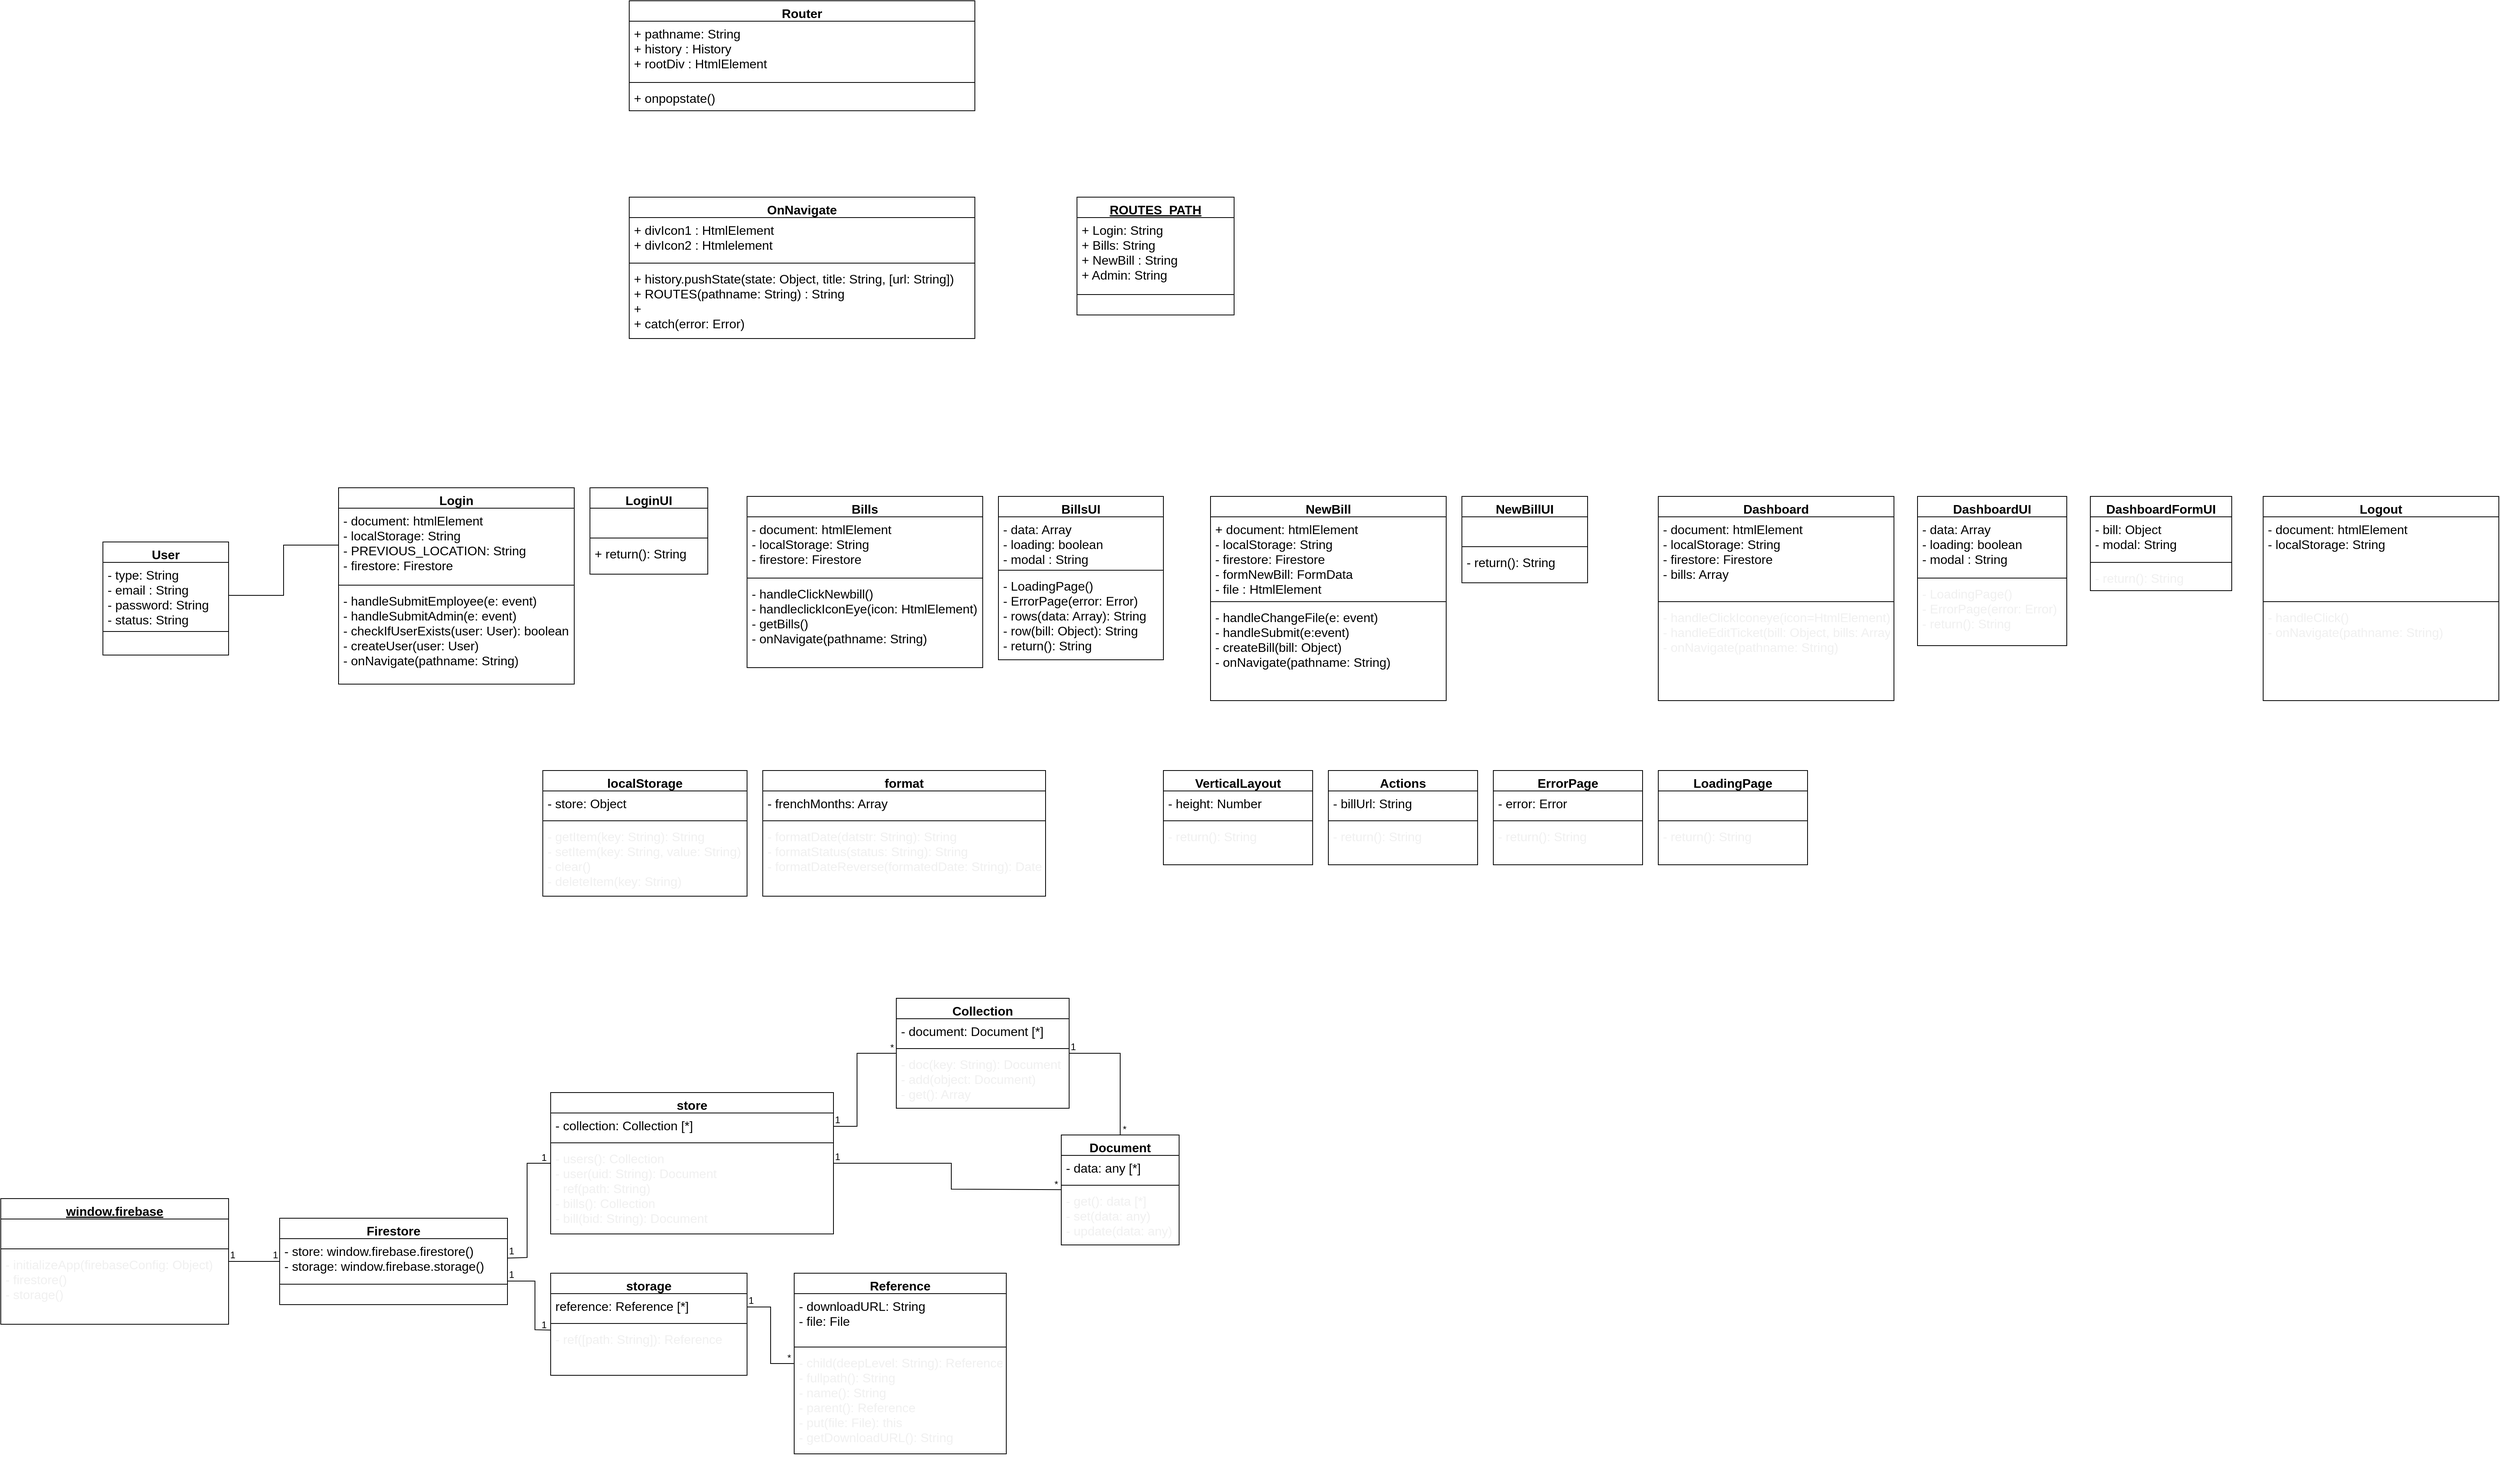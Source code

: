 <mxfile>
    <diagram id="FZo91oGcvx7lr_GqXgS-" name="Assets">
        <mxGraphModel dx="1823" dy="1076" grid="1" gridSize="10" guides="1" tooltips="1" connect="1" arrows="1" fold="1" page="0" pageScale="1" pageWidth="827" pageHeight="1169" math="0" shadow="0">
            <root>
                <mxCell id="0"/>
                <mxCell id="1" parent="0"/>
                <mxCell id="2" value="Login" style="swimlane;fontStyle=1;align=center;verticalAlign=top;childLayout=stackLayout;horizontal=1;startSize=26;horizontalStack=0;resizeParent=1;resizeParentMax=0;resizeLast=0;collapsible=1;marginBottom=0;fontSize=16;" parent="1" vertex="1">
                    <mxGeometry x="-140" y="420" width="300" height="250" as="geometry"/>
                </mxCell>
                <mxCell id="3" value="- document: htmlElement&#10;- localStorage: String&#10;- PREVIOUS_LOCATION: String&#10;- firestore: Firestore" style="text;strokeColor=none;fillColor=none;align=left;verticalAlign=top;spacingLeft=4;spacingRight=4;overflow=hidden;rotatable=0;points=[[0,0.5],[1,0.5]];portConstraint=eastwest;fontSize=16;" parent="2" vertex="1">
                    <mxGeometry y="26" width="300" height="94" as="geometry"/>
                </mxCell>
                <mxCell id="4" value="" style="line;strokeWidth=1;fillColor=none;align=left;verticalAlign=middle;spacingTop=-1;spacingLeft=3;spacingRight=3;rotatable=0;labelPosition=right;points=[];portConstraint=eastwest;" parent="2" vertex="1">
                    <mxGeometry y="120" width="300" height="8" as="geometry"/>
                </mxCell>
                <mxCell id="5" value="- handleSubmitEmployee(e: event)&#10;- handleSubmitAdmin(e: event)&#10;- checkIfUserExists(user: User): boolean&#10;- createUser(user: User)&#10;- onNavigate(pathname: String)" style="text;strokeColor=none;fillColor=none;align=left;verticalAlign=top;spacingLeft=4;spacingRight=4;overflow=hidden;rotatable=0;points=[[0,0.5],[1,0.5]];portConstraint=eastwest;fontSize=16;" parent="2" vertex="1">
                    <mxGeometry y="128" width="300" height="122" as="geometry"/>
                </mxCell>
                <mxCell id="18" value="User" style="swimlane;fontStyle=1;align=center;verticalAlign=top;childLayout=stackLayout;horizontal=1;startSize=26;horizontalStack=0;resizeParent=1;resizeParentMax=0;resizeLast=0;collapsible=1;marginBottom=0;fontSize=16;" parent="1" vertex="1">
                    <mxGeometry x="-440" y="489" width="160" height="144" as="geometry">
                        <mxRectangle x="480" y="100" width="70" height="26" as="alternateBounds"/>
                    </mxGeometry>
                </mxCell>
                <mxCell id="22" value="- type: String&#10;- email : String&#10;- password: String&#10;- status: String" style="text;strokeColor=none;fillColor=none;align=left;verticalAlign=top;spacingLeft=4;spacingRight=4;overflow=hidden;rotatable=0;points=[[0,0.5],[1,0.5]];portConstraint=eastwest;fontSize=16;" parent="18" vertex="1">
                    <mxGeometry y="26" width="160" height="84" as="geometry"/>
                </mxCell>
                <mxCell id="20" value="" style="line;strokeWidth=1;fillColor=none;align=left;verticalAlign=middle;spacingTop=-1;spacingLeft=3;spacingRight=3;rotatable=0;labelPosition=right;points=[];portConstraint=eastwest;" parent="18" vertex="1">
                    <mxGeometry y="110" width="160" height="8" as="geometry"/>
                </mxCell>
                <mxCell id="21" value=" " style="text;strokeColor=none;fillColor=none;align=left;verticalAlign=top;spacingLeft=4;spacingRight=4;overflow=hidden;rotatable=0;points=[[0,0.5],[1,0.5]];portConstraint=eastwest;" parent="18" vertex="1">
                    <mxGeometry y="118" width="160" height="26" as="geometry"/>
                </mxCell>
                <mxCell id="24" style="edgeStyle=orthogonalEdgeStyle;rounded=0;orthogonalLoop=1;jettySize=auto;html=1;startArrow=none;startFill=0;endArrow=none;endFill=0;fontSize=16;entryX=0;entryY=0.5;entryDx=0;entryDy=0;" parent="1" source="22" target="3" edge="1">
                    <mxGeometry relative="1" as="geometry">
                        <mxPoint x="70" y="755" as="targetPoint"/>
                    </mxGeometry>
                </mxCell>
                <mxCell id="25" value="Router" style="swimlane;fontStyle=1;align=center;verticalAlign=top;childLayout=stackLayout;horizontal=1;startSize=26;horizontalStack=0;resizeParent=1;resizeParentMax=0;resizeLast=0;collapsible=1;marginBottom=0;fontSize=16;" parent="1" vertex="1">
                    <mxGeometry x="230" y="-200" width="440" height="140" as="geometry"/>
                </mxCell>
                <mxCell id="26" value="+ pathname: String&#10;+ history : History&#10;+ rootDiv : HtmlElement" style="text;strokeColor=none;fillColor=none;align=left;verticalAlign=top;spacingLeft=4;spacingRight=4;overflow=hidden;rotatable=0;points=[[0,0.5],[1,0.5]];portConstraint=eastwest;fontSize=16;" parent="25" vertex="1">
                    <mxGeometry y="26" width="440" height="74" as="geometry"/>
                </mxCell>
                <mxCell id="27" value="" style="line;strokeWidth=1;fillColor=none;align=left;verticalAlign=middle;spacingTop=-1;spacingLeft=3;spacingRight=3;rotatable=0;labelPosition=right;points=[];portConstraint=eastwest;" parent="25" vertex="1">
                    <mxGeometry y="100" width="440" height="8" as="geometry"/>
                </mxCell>
                <mxCell id="28" value="+ onpopstate() " style="text;strokeColor=none;fillColor=none;align=left;verticalAlign=top;spacingLeft=4;spacingRight=4;overflow=hidden;rotatable=0;points=[[0,0.5],[1,0.5]];portConstraint=eastwest;fontSize=16;" parent="25" vertex="1">
                    <mxGeometry y="108" width="440" height="32" as="geometry"/>
                </mxCell>
                <mxCell id="33" value="Bills" style="swimlane;fontStyle=1;align=center;verticalAlign=top;childLayout=stackLayout;horizontal=1;startSize=26;horizontalStack=0;resizeParent=1;resizeParentMax=0;resizeLast=0;collapsible=1;marginBottom=0;fontSize=16;" parent="1" vertex="1">
                    <mxGeometry x="380" y="431" width="300" height="218" as="geometry"/>
                </mxCell>
                <mxCell id="34" value="- document: htmlElement&#10;- localStorage: String&#10;- firestore: Firestore&#10;" style="text;strokeColor=none;fillColor=none;align=left;verticalAlign=top;spacingLeft=4;spacingRight=4;overflow=hidden;rotatable=0;points=[[0,0.5],[1,0.5]];portConstraint=eastwest;fontSize=16;" parent="33" vertex="1">
                    <mxGeometry y="26" width="300" height="74" as="geometry"/>
                </mxCell>
                <mxCell id="35" value="" style="line;strokeWidth=1;fillColor=none;align=left;verticalAlign=middle;spacingTop=-1;spacingLeft=3;spacingRight=3;rotatable=0;labelPosition=right;points=[];portConstraint=eastwest;" parent="33" vertex="1">
                    <mxGeometry y="100" width="300" height="8" as="geometry"/>
                </mxCell>
                <mxCell id="36" value="- handleClickNewbill()&#10;- handleclickIconEye(icon: HtmlElement)&#10;- getBills()&#10;- onNavigate(pathname: String)" style="text;strokeColor=none;fillColor=none;align=left;verticalAlign=top;spacingLeft=4;spacingRight=4;overflow=hidden;rotatable=0;points=[[0,0.5],[1,0.5]];portConstraint=eastwest;fontSize=16;" parent="33" vertex="1">
                    <mxGeometry y="108" width="300" height="110" as="geometry"/>
                </mxCell>
                <mxCell id="37" value="NewBill" style="swimlane;fontStyle=1;align=center;verticalAlign=top;childLayout=stackLayout;horizontal=1;startSize=26;horizontalStack=0;resizeParent=1;resizeParentMax=0;resizeLast=0;collapsible=1;marginBottom=0;fontSize=16;" parent="1" vertex="1">
                    <mxGeometry x="970" y="431" width="300" height="260" as="geometry"/>
                </mxCell>
                <mxCell id="38" value="+ document: htmlElement&#10;- localStorage: String&#10;- firestore: Firestore&#10;- formNewBill: FormData&#10;- file : HtmlElement" style="text;strokeColor=none;fillColor=none;align=left;verticalAlign=top;spacingLeft=4;spacingRight=4;overflow=hidden;rotatable=0;points=[[0,0.5],[1,0.5]];portConstraint=eastwest;fontSize=16;" parent="37" vertex="1">
                    <mxGeometry y="26" width="300" height="104" as="geometry"/>
                </mxCell>
                <mxCell id="39" value="" style="line;strokeWidth=1;fillColor=none;align=left;verticalAlign=middle;spacingTop=-1;spacingLeft=3;spacingRight=3;rotatable=0;labelPosition=right;points=[];portConstraint=eastwest;" parent="37" vertex="1">
                    <mxGeometry y="130" width="300" height="8" as="geometry"/>
                </mxCell>
                <mxCell id="40" value="- handleChangeFile(e: event)&#10;- handleSubmit(e:event)&#10;- createBill(bill: Object)&#10;- onNavigate(pathname: String)" style="text;strokeColor=none;fillColor=none;align=left;verticalAlign=top;spacingLeft=4;spacingRight=4;overflow=hidden;rotatable=0;points=[[0,0.5],[1,0.5]];portConstraint=eastwest;fontSize=16;" parent="37" vertex="1">
                    <mxGeometry y="138" width="300" height="122" as="geometry"/>
                </mxCell>
                <mxCell id="42" value="Dashboard" style="swimlane;fontStyle=1;align=center;verticalAlign=top;childLayout=stackLayout;horizontal=1;startSize=26;horizontalStack=0;resizeParent=1;resizeParentMax=0;resizeLast=0;collapsible=1;marginBottom=0;fontSize=16;" parent="1" vertex="1">
                    <mxGeometry x="1540" y="431" width="300" height="260" as="geometry"/>
                </mxCell>
                <mxCell id="43" value="- document: htmlElement&#10;- localStorage: String&#10;- firestore: Firestore&#10;- bills: Array" style="text;strokeColor=none;fillColor=none;align=left;verticalAlign=top;spacingLeft=4;spacingRight=4;overflow=hidden;rotatable=0;points=[[0,0.5],[1,0.5]];portConstraint=eastwest;fontSize=16;" parent="42" vertex="1">
                    <mxGeometry y="26" width="300" height="104" as="geometry"/>
                </mxCell>
                <mxCell id="44" value="" style="line;strokeWidth=1;fillColor=none;align=left;verticalAlign=middle;spacingTop=-1;spacingLeft=3;spacingRight=3;rotatable=0;labelPosition=right;points=[];portConstraint=eastwest;" parent="42" vertex="1">
                    <mxGeometry y="130" width="300" height="8" as="geometry"/>
                </mxCell>
                <mxCell id="45" value="- handleClickIconeye(icon=HtmlElement)&#10;- handleEditTicket(bill: Object, bills: Array)&#10;- onNavigate(pathname: String)" style="text;strokeColor=none;fillColor=none;align=left;verticalAlign=top;spacingLeft=4;spacingRight=4;overflow=hidden;rotatable=0;points=[[0,0.5],[1,0.5]];portConstraint=eastwest;fontSize=16;fontColor=#F0F0F0;" parent="42" vertex="1">
                    <mxGeometry y="138" width="300" height="122" as="geometry"/>
                </mxCell>
                <mxCell id="53" value="OnNavigate" style="swimlane;fontStyle=1;align=center;verticalAlign=top;childLayout=stackLayout;horizontal=1;startSize=26;horizontalStack=0;resizeParent=1;resizeParentMax=0;resizeLast=0;collapsible=1;marginBottom=0;fontSize=16;" parent="1" vertex="1">
                    <mxGeometry x="230" y="50" width="440" height="180" as="geometry"/>
                </mxCell>
                <mxCell id="54" value="+ divIcon1 : HtmlElement&#10;+ divIcon2 : Htmlelement" style="text;strokeColor=none;fillColor=none;align=left;verticalAlign=top;spacingLeft=4;spacingRight=4;overflow=hidden;rotatable=0;points=[[0,0.5],[1,0.5]];portConstraint=eastwest;fontSize=16;" parent="53" vertex="1">
                    <mxGeometry y="26" width="440" height="54" as="geometry"/>
                </mxCell>
                <mxCell id="55" value="" style="line;strokeWidth=1;fillColor=none;align=left;verticalAlign=middle;spacingTop=-1;spacingLeft=3;spacingRight=3;rotatable=0;labelPosition=right;points=[];portConstraint=eastwest;" parent="53" vertex="1">
                    <mxGeometry y="80" width="440" height="8" as="geometry"/>
                </mxCell>
                <mxCell id="56" value="+ history.pushState(state: Object, title: String, [url: String])&#10;+ ROUTES(pathname: String) : String&#10;+ &#10;+ catch(error: Error)" style="text;strokeColor=none;fillColor=none;align=left;verticalAlign=top;spacingLeft=4;spacingRight=4;overflow=hidden;rotatable=0;points=[[0,0.5],[1,0.5]];portConstraint=eastwest;fontSize=16;" parent="53" vertex="1">
                    <mxGeometry y="88" width="440" height="92" as="geometry"/>
                </mxCell>
                <mxCell id="57" value="ROUTES_PATH" style="swimlane;fontStyle=5;align=center;verticalAlign=top;childLayout=stackLayout;horizontal=1;startSize=26;horizontalStack=0;resizeParent=1;resizeParentMax=0;resizeLast=0;collapsible=1;marginBottom=0;fontSize=16;" parent="1" vertex="1">
                    <mxGeometry x="800" y="50" width="200" height="150" as="geometry"/>
                </mxCell>
                <mxCell id="58" value="+ Login: String&#10;+ Bills: String&#10;+ NewBill : String&#10;+ Admin: String" style="text;strokeColor=none;fillColor=none;align=left;verticalAlign=top;spacingLeft=4;spacingRight=4;overflow=hidden;rotatable=0;points=[[0,0.5],[1,0.5]];portConstraint=eastwest;fontSize=16;" parent="57" vertex="1">
                    <mxGeometry y="26" width="200" height="94" as="geometry"/>
                </mxCell>
                <mxCell id="59" value="" style="line;strokeWidth=1;fillColor=none;align=left;verticalAlign=middle;spacingTop=-1;spacingLeft=3;spacingRight=3;rotatable=0;labelPosition=right;points=[];portConstraint=eastwest;" parent="57" vertex="1">
                    <mxGeometry y="120" width="200" height="8" as="geometry"/>
                </mxCell>
                <mxCell id="60" value=" " style="text;strokeColor=none;fillColor=none;align=left;verticalAlign=top;spacingLeft=4;spacingRight=4;overflow=hidden;rotatable=0;points=[[0,0.5],[1,0.5]];portConstraint=eastwest;fontSize=16;" parent="57" vertex="1">
                    <mxGeometry y="128" width="200" height="22" as="geometry"/>
                </mxCell>
                <mxCell id="63" value="LoginUI" style="swimlane;fontStyle=1;align=center;verticalAlign=top;childLayout=stackLayout;horizontal=1;startSize=26;horizontalStack=0;resizeParent=1;resizeParentMax=0;resizeLast=0;collapsible=1;marginBottom=0;fontSize=16;" parent="1" vertex="1">
                    <mxGeometry x="180" y="420" width="150" height="110" as="geometry"/>
                </mxCell>
                <mxCell id="64" value=" " style="text;strokeColor=none;fillColor=none;align=left;verticalAlign=top;spacingLeft=4;spacingRight=4;overflow=hidden;rotatable=0;points=[[0,0.5],[1,0.5]];portConstraint=eastwest;fontSize=16;" parent="63" vertex="1">
                    <mxGeometry y="26" width="150" height="34" as="geometry"/>
                </mxCell>
                <mxCell id="65" value="" style="line;strokeWidth=1;fillColor=none;align=left;verticalAlign=middle;spacingTop=-1;spacingLeft=3;spacingRight=3;rotatable=0;labelPosition=right;points=[];portConstraint=eastwest;" parent="63" vertex="1">
                    <mxGeometry y="60" width="150" height="8" as="geometry"/>
                </mxCell>
                <mxCell id="66" value="+ return(): String" style="text;strokeColor=none;fillColor=none;align=left;verticalAlign=top;spacingLeft=4;spacingRight=4;overflow=hidden;rotatable=0;points=[[0,0.5],[1,0.5]];portConstraint=eastwest;fontSize=16;" parent="63" vertex="1">
                    <mxGeometry y="68" width="150" height="42" as="geometry"/>
                </mxCell>
                <mxCell id="67" value="BillsUI" style="swimlane;fontStyle=1;align=center;verticalAlign=top;childLayout=stackLayout;horizontal=1;startSize=26;horizontalStack=0;resizeParent=1;resizeParentMax=0;resizeLast=0;collapsible=1;marginBottom=0;fontSize=16;" parent="1" vertex="1">
                    <mxGeometry x="700" y="431" width="210" height="208" as="geometry"/>
                </mxCell>
                <mxCell id="68" value="- data: Array&#10;- loading: boolean&#10;- modal : String" style="text;strokeColor=none;fillColor=none;align=left;verticalAlign=top;spacingLeft=4;spacingRight=4;overflow=hidden;rotatable=0;points=[[0,0.5],[1,0.5]];portConstraint=eastwest;fontSize=16;" parent="67" vertex="1">
                    <mxGeometry y="26" width="210" height="64" as="geometry"/>
                </mxCell>
                <mxCell id="69" value="" style="line;strokeWidth=1;fillColor=none;align=left;verticalAlign=middle;spacingTop=-1;spacingLeft=3;spacingRight=3;rotatable=0;labelPosition=right;points=[];portConstraint=eastwest;" parent="67" vertex="1">
                    <mxGeometry y="90" width="210" height="8" as="geometry"/>
                </mxCell>
                <mxCell id="70" value="- LoadingPage()&#10;- ErrorPage(error: Error)&#10;- rows(data: Array): String&#10;- row(bill: Object): String &#10;- return(): String" style="text;strokeColor=none;fillColor=none;align=left;verticalAlign=top;spacingLeft=4;spacingRight=4;overflow=hidden;rotatable=0;points=[[0,0.5],[1,0.5]];portConstraint=eastwest;fontSize=16;" parent="67" vertex="1">
                    <mxGeometry y="98" width="210" height="110" as="geometry"/>
                </mxCell>
                <mxCell id="71" value="NewBillUI" style="swimlane;fontStyle=1;align=center;verticalAlign=top;childLayout=stackLayout;horizontal=1;startSize=26;horizontalStack=0;resizeParent=1;resizeParentMax=0;resizeLast=0;collapsible=1;marginBottom=0;fontSize=16;" parent="1" vertex="1">
                    <mxGeometry x="1290" y="431" width="160" height="110" as="geometry"/>
                </mxCell>
                <mxCell id="72" value=" " style="text;strokeColor=none;fillColor=none;align=left;verticalAlign=top;spacingLeft=4;spacingRight=4;overflow=hidden;rotatable=0;points=[[0,0.5],[1,0.5]];portConstraint=eastwest;fontSize=16;" parent="71" vertex="1">
                    <mxGeometry y="26" width="160" height="34" as="geometry"/>
                </mxCell>
                <mxCell id="73" value="" style="line;strokeWidth=1;fillColor=none;align=left;verticalAlign=middle;spacingTop=-1;spacingLeft=3;spacingRight=3;rotatable=0;labelPosition=right;points=[];portConstraint=eastwest;" parent="71" vertex="1">
                    <mxGeometry y="60" width="160" height="8" as="geometry"/>
                </mxCell>
                <mxCell id="74" value="- return(): String" style="text;strokeColor=none;fillColor=none;align=left;verticalAlign=top;spacingLeft=4;spacingRight=4;overflow=hidden;rotatable=0;points=[[0,0.5],[1,0.5]];portConstraint=eastwest;fontSize=16;" parent="71" vertex="1">
                    <mxGeometry y="68" width="160" height="42" as="geometry"/>
                </mxCell>
                <mxCell id="75" value="DashboardUI" style="swimlane;fontStyle=1;align=center;verticalAlign=top;childLayout=stackLayout;horizontal=1;startSize=26;horizontalStack=0;resizeParent=1;resizeParentMax=0;resizeLast=0;collapsible=1;marginBottom=0;fontSize=16;" parent="1" vertex="1">
                    <mxGeometry x="1870" y="431" width="190" height="190" as="geometry"/>
                </mxCell>
                <mxCell id="76" value="- data: Array&#10;- loading: boolean&#10;- modal : String" style="text;strokeColor=none;fillColor=none;align=left;verticalAlign=top;spacingLeft=4;spacingRight=4;overflow=hidden;rotatable=0;points=[[0,0.5],[1,0.5]];portConstraint=eastwest;fontSize=16;" parent="75" vertex="1">
                    <mxGeometry y="26" width="190" height="74" as="geometry"/>
                </mxCell>
                <mxCell id="77" value="" style="line;strokeWidth=1;fillColor=none;align=left;verticalAlign=middle;spacingTop=-1;spacingLeft=3;spacingRight=3;rotatable=0;labelPosition=right;points=[];portConstraint=eastwest;" parent="75" vertex="1">
                    <mxGeometry y="100" width="190" height="8" as="geometry"/>
                </mxCell>
                <mxCell id="78" value="- LoadingPage()&#10;- ErrorPage(error: Error) &#10;- return(): String" style="text;strokeColor=none;fillColor=none;align=left;verticalAlign=top;spacingLeft=4;spacingRight=4;overflow=hidden;rotatable=0;points=[[0,0.5],[1,0.5]];portConstraint=eastwest;fontSize=16;fontColor=#F0F0F0;" parent="75" vertex="1">
                    <mxGeometry y="108" width="190" height="82" as="geometry"/>
                </mxCell>
                <mxCell id="79" value="DashboardFormUI" style="swimlane;fontStyle=1;align=center;verticalAlign=top;childLayout=stackLayout;horizontal=1;startSize=26;horizontalStack=0;resizeParent=1;resizeParentMax=0;resizeLast=0;collapsible=1;marginBottom=0;fontSize=16;" parent="1" vertex="1">
                    <mxGeometry x="2090" y="431" width="180" height="120" as="geometry"/>
                </mxCell>
                <mxCell id="80" value="- bill: Object&#10;- modal: String" style="text;strokeColor=none;fillColor=none;align=left;verticalAlign=top;spacingLeft=4;spacingRight=4;overflow=hidden;rotatable=0;points=[[0,0.5],[1,0.5]];portConstraint=eastwest;fontSize=16;" parent="79" vertex="1">
                    <mxGeometry y="26" width="180" height="54" as="geometry"/>
                </mxCell>
                <mxCell id="81" value="" style="line;strokeWidth=1;fillColor=none;align=left;verticalAlign=middle;spacingTop=-1;spacingLeft=3;spacingRight=3;rotatable=0;labelPosition=right;points=[];portConstraint=eastwest;" parent="79" vertex="1">
                    <mxGeometry y="80" width="180" height="8" as="geometry"/>
                </mxCell>
                <mxCell id="82" value="- return(): String" style="text;strokeColor=none;fillColor=none;align=left;verticalAlign=top;spacingLeft=4;spacingRight=4;overflow=hidden;rotatable=0;points=[[0,0.5],[1,0.5]];portConstraint=eastwest;fontSize=16;fontColor=#F0F0F0;" parent="79" vertex="1">
                    <mxGeometry y="88" width="180" height="32" as="geometry"/>
                </mxCell>
                <mxCell id="83" value="Actions" style="swimlane;fontStyle=1;align=center;verticalAlign=top;childLayout=stackLayout;horizontal=1;startSize=26;horizontalStack=0;resizeParent=1;resizeParentMax=0;resizeLast=0;collapsible=1;marginBottom=0;fontSize=16;" parent="1" vertex="1">
                    <mxGeometry x="1120" y="780" width="190" height="120" as="geometry"/>
                </mxCell>
                <mxCell id="84" value="- billUrl: String" style="text;strokeColor=none;fillColor=none;align=left;verticalAlign=top;spacingLeft=4;spacingRight=4;overflow=hidden;rotatable=0;points=[[0,0.5],[1,0.5]];portConstraint=eastwest;fontSize=16;" parent="83" vertex="1">
                    <mxGeometry y="26" width="190" height="34" as="geometry"/>
                </mxCell>
                <mxCell id="85" value="" style="line;strokeWidth=1;fillColor=none;align=left;verticalAlign=middle;spacingTop=-1;spacingLeft=3;spacingRight=3;rotatable=0;labelPosition=right;points=[];portConstraint=eastwest;" parent="83" vertex="1">
                    <mxGeometry y="60" width="190" height="8" as="geometry"/>
                </mxCell>
                <mxCell id="86" value="- return(): String" style="text;strokeColor=none;fillColor=none;align=left;verticalAlign=top;spacingLeft=4;spacingRight=4;overflow=hidden;rotatable=0;points=[[0,0.5],[1,0.5]];portConstraint=eastwest;fontSize=16;fontColor=#F0F0F0;" parent="83" vertex="1">
                    <mxGeometry y="68" width="190" height="52" as="geometry"/>
                </mxCell>
                <mxCell id="87" value="ErrorPage" style="swimlane;fontStyle=1;align=center;verticalAlign=top;childLayout=stackLayout;horizontal=1;startSize=26;horizontalStack=0;resizeParent=1;resizeParentMax=0;resizeLast=0;collapsible=1;marginBottom=0;fontSize=16;" parent="1" vertex="1">
                    <mxGeometry x="1330" y="780" width="190" height="120" as="geometry"/>
                </mxCell>
                <mxCell id="88" value="- error: Error" style="text;strokeColor=none;fillColor=none;align=left;verticalAlign=top;spacingLeft=4;spacingRight=4;overflow=hidden;rotatable=0;points=[[0,0.5],[1,0.5]];portConstraint=eastwest;fontSize=16;" parent="87" vertex="1">
                    <mxGeometry y="26" width="190" height="34" as="geometry"/>
                </mxCell>
                <mxCell id="89" value="" style="line;strokeWidth=1;fillColor=none;align=left;verticalAlign=middle;spacingTop=-1;spacingLeft=3;spacingRight=3;rotatable=0;labelPosition=right;points=[];portConstraint=eastwest;" parent="87" vertex="1">
                    <mxGeometry y="60" width="190" height="8" as="geometry"/>
                </mxCell>
                <mxCell id="90" value="- return(): String" style="text;strokeColor=none;fillColor=none;align=left;verticalAlign=top;spacingLeft=4;spacingRight=4;overflow=hidden;rotatable=0;points=[[0,0.5],[1,0.5]];portConstraint=eastwest;fontSize=16;fontColor=#F0F0F0;" parent="87" vertex="1">
                    <mxGeometry y="68" width="190" height="52" as="geometry"/>
                </mxCell>
                <mxCell id="91" value="LoadingPage" style="swimlane;fontStyle=1;align=center;verticalAlign=top;childLayout=stackLayout;horizontal=1;startSize=26;horizontalStack=0;resizeParent=1;resizeParentMax=0;resizeLast=0;collapsible=1;marginBottom=0;fontSize=16;" parent="1" vertex="1">
                    <mxGeometry x="1540" y="780" width="190" height="120" as="geometry"/>
                </mxCell>
                <mxCell id="92" value=" " style="text;strokeColor=none;fillColor=none;align=left;verticalAlign=top;spacingLeft=4;spacingRight=4;overflow=hidden;rotatable=0;points=[[0,0.5],[1,0.5]];portConstraint=eastwest;fontSize=16;" parent="91" vertex="1">
                    <mxGeometry y="26" width="190" height="34" as="geometry"/>
                </mxCell>
                <mxCell id="93" value="" style="line;strokeWidth=1;fillColor=none;align=left;verticalAlign=middle;spacingTop=-1;spacingLeft=3;spacingRight=3;rotatable=0;labelPosition=right;points=[];portConstraint=eastwest;" parent="91" vertex="1">
                    <mxGeometry y="60" width="190" height="8" as="geometry"/>
                </mxCell>
                <mxCell id="94" value="- return(): String" style="text;strokeColor=none;fillColor=none;align=left;verticalAlign=top;spacingLeft=4;spacingRight=4;overflow=hidden;rotatable=0;points=[[0,0.5],[1,0.5]];portConstraint=eastwest;fontSize=16;fontColor=#F0F0F0;" parent="91" vertex="1">
                    <mxGeometry y="68" width="190" height="52" as="geometry"/>
                </mxCell>
                <mxCell id="95" value="VerticalLayout" style="swimlane;fontStyle=1;align=center;verticalAlign=top;childLayout=stackLayout;horizontal=1;startSize=26;horizontalStack=0;resizeParent=1;resizeParentMax=0;resizeLast=0;collapsible=1;marginBottom=0;fontSize=16;" parent="1" vertex="1">
                    <mxGeometry x="910" y="780" width="190" height="120" as="geometry"/>
                </mxCell>
                <mxCell id="96" value="- height: Number" style="text;strokeColor=none;fillColor=none;align=left;verticalAlign=top;spacingLeft=4;spacingRight=4;overflow=hidden;rotatable=0;points=[[0,0.5],[1,0.5]];portConstraint=eastwest;fontSize=16;" parent="95" vertex="1">
                    <mxGeometry y="26" width="190" height="34" as="geometry"/>
                </mxCell>
                <mxCell id="97" value="" style="line;strokeWidth=1;fillColor=none;align=left;verticalAlign=middle;spacingTop=-1;spacingLeft=3;spacingRight=3;rotatable=0;labelPosition=right;points=[];portConstraint=eastwest;" parent="95" vertex="1">
                    <mxGeometry y="60" width="190" height="8" as="geometry"/>
                </mxCell>
                <mxCell id="98" value="- return(): String" style="text;strokeColor=none;fillColor=none;align=left;verticalAlign=top;spacingLeft=4;spacingRight=4;overflow=hidden;rotatable=0;points=[[0,0.5],[1,0.5]];portConstraint=eastwest;fontSize=16;fontColor=#F0F0F0;" parent="95" vertex="1">
                    <mxGeometry y="68" width="190" height="52" as="geometry"/>
                </mxCell>
                <mxCell id="99" value="Logout" style="swimlane;fontStyle=1;align=center;verticalAlign=top;childLayout=stackLayout;horizontal=1;startSize=26;horizontalStack=0;resizeParent=1;resizeParentMax=0;resizeLast=0;collapsible=1;marginBottom=0;fontSize=16;" parent="1" vertex="1">
                    <mxGeometry x="2310" y="431" width="300" height="260" as="geometry"/>
                </mxCell>
                <mxCell id="100" value="- document: htmlElement&#10;- localStorage: String&#10;" style="text;strokeColor=none;fillColor=none;align=left;verticalAlign=top;spacingLeft=4;spacingRight=4;overflow=hidden;rotatable=0;points=[[0,0.5],[1,0.5]];portConstraint=eastwest;fontSize=16;" parent="99" vertex="1">
                    <mxGeometry y="26" width="300" height="104" as="geometry"/>
                </mxCell>
                <mxCell id="101" value="" style="line;strokeWidth=1;fillColor=none;align=left;verticalAlign=middle;spacingTop=-1;spacingLeft=3;spacingRight=3;rotatable=0;labelPosition=right;points=[];portConstraint=eastwest;" parent="99" vertex="1">
                    <mxGeometry y="130" width="300" height="8" as="geometry"/>
                </mxCell>
                <mxCell id="102" value="- handleClick()&#10;- onNavigate(pathname: String)" style="text;strokeColor=none;fillColor=none;align=left;verticalAlign=top;spacingLeft=4;spacingRight=4;overflow=hidden;rotatable=0;points=[[0,0.5],[1,0.5]];portConstraint=eastwest;fontSize=16;fontColor=#F0F0F0;" parent="99" vertex="1">
                    <mxGeometry y="138" width="300" height="122" as="geometry"/>
                </mxCell>
                <mxCell id="103" value="localStorage" style="swimlane;fontStyle=1;align=center;verticalAlign=top;childLayout=stackLayout;horizontal=1;startSize=26;horizontalStack=0;resizeParent=1;resizeParentMax=0;resizeLast=0;collapsible=1;marginBottom=0;fontSize=16;" parent="1" vertex="1">
                    <mxGeometry x="120" y="780" width="260" height="160" as="geometry"/>
                </mxCell>
                <mxCell id="104" value="- store: Object" style="text;strokeColor=none;fillColor=none;align=left;verticalAlign=top;spacingLeft=4;spacingRight=4;overflow=hidden;rotatable=0;points=[[0,0.5],[1,0.5]];portConstraint=eastwest;fontSize=16;" parent="103" vertex="1">
                    <mxGeometry y="26" width="260" height="34" as="geometry"/>
                </mxCell>
                <mxCell id="105" value="" style="line;strokeWidth=1;fillColor=none;align=left;verticalAlign=middle;spacingTop=-1;spacingLeft=3;spacingRight=3;rotatable=0;labelPosition=right;points=[];portConstraint=eastwest;" parent="103" vertex="1">
                    <mxGeometry y="60" width="260" height="8" as="geometry"/>
                </mxCell>
                <mxCell id="106" value="- getItem(key: String): String&#10;- setItem(key: String, value: String)&#10;- clear()&#10;- deleteItem(key: String)" style="text;strokeColor=none;fillColor=none;align=left;verticalAlign=top;spacingLeft=4;spacingRight=4;overflow=hidden;rotatable=0;points=[[0,0.5],[1,0.5]];portConstraint=eastwest;fontSize=16;fontColor=#F0F0F0;" parent="103" vertex="1">
                    <mxGeometry y="68" width="260" height="92" as="geometry"/>
                </mxCell>
                <mxCell id="107" value="format" style="swimlane;fontStyle=1;align=center;verticalAlign=top;childLayout=stackLayout;horizontal=1;startSize=26;horizontalStack=0;resizeParent=1;resizeParentMax=0;resizeLast=0;collapsible=1;marginBottom=0;fontSize=16;" parent="1" vertex="1">
                    <mxGeometry x="400" y="780" width="360" height="160" as="geometry"/>
                </mxCell>
                <mxCell id="108" value="- frenchMonths: Array" style="text;strokeColor=none;fillColor=none;align=left;verticalAlign=top;spacingLeft=4;spacingRight=4;overflow=hidden;rotatable=0;points=[[0,0.5],[1,0.5]];portConstraint=eastwest;fontSize=16;" parent="107" vertex="1">
                    <mxGeometry y="26" width="360" height="34" as="geometry"/>
                </mxCell>
                <mxCell id="109" value="" style="line;strokeWidth=1;fillColor=none;align=left;verticalAlign=middle;spacingTop=-1;spacingLeft=3;spacingRight=3;rotatable=0;labelPosition=right;points=[];portConstraint=eastwest;" parent="107" vertex="1">
                    <mxGeometry y="60" width="360" height="8" as="geometry"/>
                </mxCell>
                <mxCell id="110" value="- formatDate(datstr: String): String&#10;- formatStatus(status: String): String&#10;- formatDateReverse(formatedDate: String): Date" style="text;strokeColor=none;fillColor=none;align=left;verticalAlign=top;spacingLeft=4;spacingRight=4;overflow=hidden;rotatable=0;points=[[0,0.5],[1,0.5]];portConstraint=eastwest;fontSize=16;fontColor=#F0F0F0;" parent="107" vertex="1">
                    <mxGeometry y="68" width="360" height="92" as="geometry"/>
                </mxCell>
                <mxCell id="111" value="store" style="swimlane;fontStyle=1;align=center;verticalAlign=top;childLayout=stackLayout;horizontal=1;startSize=26;horizontalStack=0;resizeParent=1;resizeParentMax=0;resizeLast=0;collapsible=1;marginBottom=0;fontSize=16;" parent="1" vertex="1">
                    <mxGeometry x="130" y="1190" width="360" height="180" as="geometry"/>
                </mxCell>
                <mxCell id="112" value="- collection: Collection [*]" style="text;strokeColor=none;fillColor=none;align=left;verticalAlign=top;spacingLeft=4;spacingRight=4;overflow=hidden;rotatable=0;points=[[0,0.5],[1,0.5]];portConstraint=eastwest;fontSize=16;" parent="111" vertex="1">
                    <mxGeometry y="26" width="360" height="34" as="geometry"/>
                </mxCell>
                <mxCell id="113" value="" style="line;strokeWidth=1;fillColor=none;align=left;verticalAlign=middle;spacingTop=-1;spacingLeft=3;spacingRight=3;rotatable=0;labelPosition=right;points=[];portConstraint=eastwest;" parent="111" vertex="1">
                    <mxGeometry y="60" width="360" height="8" as="geometry"/>
                </mxCell>
                <mxCell id="114" value="- users(): Collection&#10;- user(uid: String): Document&#10;- ref(path: String)&#10;- bills(): Collection&#10;- bill(bid: String): Document" style="text;strokeColor=none;fillColor=none;align=left;verticalAlign=top;spacingLeft=4;spacingRight=4;overflow=hidden;rotatable=0;points=[[0,0.5],[1,0.5]];portConstraint=eastwest;fontSize=16;fontColor=#F0F0F0;" parent="111" vertex="1">
                    <mxGeometry y="68" width="360" height="112" as="geometry"/>
                </mxCell>
                <mxCell id="115" value="window.firebase" style="swimlane;fontStyle=5;align=center;verticalAlign=top;childLayout=stackLayout;horizontal=1;startSize=26;horizontalStack=0;resizeParent=1;resizeParentMax=0;resizeLast=0;collapsible=1;marginBottom=0;fontSize=16;" parent="1" vertex="1">
                    <mxGeometry x="-570" y="1325" width="290" height="160" as="geometry"/>
                </mxCell>
                <mxCell id="116" value=" " style="text;strokeColor=none;fillColor=none;align=left;verticalAlign=top;spacingLeft=4;spacingRight=4;overflow=hidden;rotatable=0;points=[[0,0.5],[1,0.5]];portConstraint=eastwest;fontSize=16;" parent="115" vertex="1">
                    <mxGeometry y="26" width="290" height="34" as="geometry"/>
                </mxCell>
                <mxCell id="117" value="" style="line;strokeWidth=1;fillColor=none;align=left;verticalAlign=middle;spacingTop=-1;spacingLeft=3;spacingRight=3;rotatable=0;labelPosition=right;points=[];portConstraint=eastwest;" parent="115" vertex="1">
                    <mxGeometry y="60" width="290" height="8" as="geometry"/>
                </mxCell>
                <mxCell id="118" value="- initializeApp(firebaseConfig: Object)&#10;- firestore()&#10;- storage()" style="text;strokeColor=none;fillColor=none;align=left;verticalAlign=top;spacingLeft=4;spacingRight=4;overflow=hidden;rotatable=0;points=[[0,0.5],[1,0.5]];portConstraint=eastwest;fontSize=16;fontColor=#F0F0F0;" parent="115" vertex="1">
                    <mxGeometry y="68" width="290" height="92" as="geometry"/>
                </mxCell>
                <mxCell id="119" value="Collection" style="swimlane;fontStyle=1;align=center;verticalAlign=top;childLayout=stackLayout;horizontal=1;startSize=26;horizontalStack=0;resizeParent=1;resizeParentMax=0;resizeLast=0;collapsible=1;marginBottom=0;fontSize=16;" parent="1" vertex="1">
                    <mxGeometry x="570" y="1070" width="220" height="140" as="geometry"/>
                </mxCell>
                <mxCell id="120" value="- document: Document [*]" style="text;strokeColor=none;fillColor=none;align=left;verticalAlign=top;spacingLeft=4;spacingRight=4;overflow=hidden;rotatable=0;points=[[0,0.5],[1,0.5]];portConstraint=eastwest;fontSize=16;" parent="119" vertex="1">
                    <mxGeometry y="26" width="220" height="34" as="geometry"/>
                </mxCell>
                <mxCell id="121" value="" style="line;strokeWidth=1;fillColor=none;align=left;verticalAlign=middle;spacingTop=-1;spacingLeft=3;spacingRight=3;rotatable=0;labelPosition=right;points=[];portConstraint=eastwest;" parent="119" vertex="1">
                    <mxGeometry y="60" width="220" height="8" as="geometry"/>
                </mxCell>
                <mxCell id="122" value="- doc(key: String): Document&#10;- add(object: Document)&#10;- get(): Array" style="text;strokeColor=none;fillColor=none;align=left;verticalAlign=top;spacingLeft=4;spacingRight=4;overflow=hidden;rotatable=0;points=[[0,0.5],[1,0.5]];portConstraint=eastwest;fontSize=16;fontColor=#F0F0F0;" parent="119" vertex="1">
                    <mxGeometry y="68" width="220" height="72" as="geometry"/>
                </mxCell>
                <mxCell id="123" value="Document" style="swimlane;fontStyle=1;align=center;verticalAlign=top;childLayout=stackLayout;horizontal=1;startSize=26;horizontalStack=0;resizeParent=1;resizeParentMax=0;resizeLast=0;collapsible=1;marginBottom=0;fontSize=16;" parent="1" vertex="1">
                    <mxGeometry x="780" y="1244" width="150" height="140" as="geometry"/>
                </mxCell>
                <mxCell id="124" value="- data: any [*]" style="text;strokeColor=none;fillColor=none;align=left;verticalAlign=top;spacingLeft=4;spacingRight=4;overflow=hidden;rotatable=0;points=[[0,0.5],[1,0.5]];portConstraint=eastwest;fontSize=16;" parent="123" vertex="1">
                    <mxGeometry y="26" width="150" height="34" as="geometry"/>
                </mxCell>
                <mxCell id="125" value="" style="line;strokeWidth=1;fillColor=none;align=left;verticalAlign=middle;spacingTop=-1;spacingLeft=3;spacingRight=3;rotatable=0;labelPosition=right;points=[];portConstraint=eastwest;" parent="123" vertex="1">
                    <mxGeometry y="60" width="150" height="8" as="geometry"/>
                </mxCell>
                <mxCell id="126" value="- get(): data [*]&#10;- set(data: any)&#10;- update(data: any)" style="text;strokeColor=none;fillColor=none;align=left;verticalAlign=top;spacingLeft=4;spacingRight=4;overflow=hidden;rotatable=0;points=[[0,0.5],[1,0.5]];portConstraint=eastwest;fontSize=16;fontColor=#F0F0F0;" parent="123" vertex="1">
                    <mxGeometry y="68" width="150" height="72" as="geometry"/>
                </mxCell>
                <mxCell id="127" value="storage" style="swimlane;fontStyle=1;align=center;verticalAlign=top;childLayout=stackLayout;horizontal=1;startSize=26;horizontalStack=0;resizeParent=1;resizeParentMax=0;resizeLast=0;collapsible=1;marginBottom=0;fontSize=16;" parent="1" vertex="1">
                    <mxGeometry x="130" y="1420" width="250" height="130" as="geometry"/>
                </mxCell>
                <mxCell id="128" value="reference: Reference [*]" style="text;strokeColor=none;fillColor=none;align=left;verticalAlign=top;spacingLeft=4;spacingRight=4;overflow=hidden;rotatable=0;points=[[0,0.5],[1,0.5]];portConstraint=eastwest;fontSize=16;" parent="127" vertex="1">
                    <mxGeometry y="26" width="250" height="34" as="geometry"/>
                </mxCell>
                <mxCell id="129" value="" style="line;strokeWidth=1;fillColor=none;align=left;verticalAlign=middle;spacingTop=-1;spacingLeft=3;spacingRight=3;rotatable=0;labelPosition=right;points=[];portConstraint=eastwest;" parent="127" vertex="1">
                    <mxGeometry y="60" width="250" height="8" as="geometry"/>
                </mxCell>
                <mxCell id="130" value="- ref([path: String]): Reference " style="text;strokeColor=none;fillColor=none;align=left;verticalAlign=top;spacingLeft=4;spacingRight=4;overflow=hidden;rotatable=0;points=[[0,0.5],[1,0.5]];portConstraint=eastwest;fontSize=16;fontColor=#F0F0F0;" parent="127" vertex="1">
                    <mxGeometry y="68" width="250" height="62" as="geometry"/>
                </mxCell>
                <mxCell id="131" value="Reference" style="swimlane;fontStyle=1;align=center;verticalAlign=top;childLayout=stackLayout;horizontal=1;startSize=26;horizontalStack=0;resizeParent=1;resizeParentMax=0;resizeLast=0;collapsible=1;marginBottom=0;fontSize=16;" parent="1" vertex="1">
                    <mxGeometry x="440" y="1420" width="270" height="230" as="geometry"/>
                </mxCell>
                <mxCell id="132" value="- downloadURL: String&#10;- file: File" style="text;strokeColor=none;fillColor=none;align=left;verticalAlign=top;spacingLeft=4;spacingRight=4;overflow=hidden;rotatable=0;points=[[0,0.5],[1,0.5]];portConstraint=eastwest;fontSize=16;" parent="131" vertex="1">
                    <mxGeometry y="26" width="270" height="64" as="geometry"/>
                </mxCell>
                <mxCell id="133" value="" style="line;strokeWidth=1;fillColor=none;align=left;verticalAlign=middle;spacingTop=-1;spacingLeft=3;spacingRight=3;rotatable=0;labelPosition=right;points=[];portConstraint=eastwest;" parent="131" vertex="1">
                    <mxGeometry y="90" width="270" height="8" as="geometry"/>
                </mxCell>
                <mxCell id="134" value="- child(deepLevel: String): Reference&#10;- fullpath(): String&#10;- name(): String&#10;- parent(): Reference&#10;- put(file: File): this&#10;- getDownloadURL(): String" style="text;strokeColor=none;fillColor=none;align=left;verticalAlign=top;spacingLeft=4;spacingRight=4;overflow=hidden;rotatable=0;points=[[0,0.5],[1,0.5]];portConstraint=eastwest;fontSize=16;fontColor=#F0F0F0;" parent="131" vertex="1">
                    <mxGeometry y="98" width="270" height="132" as="geometry"/>
                </mxCell>
                <mxCell id="135" value="Firestore" style="swimlane;fontStyle=1;align=center;verticalAlign=top;childLayout=stackLayout;horizontal=1;startSize=26;horizontalStack=0;resizeParent=1;resizeParentMax=0;resizeLast=0;collapsible=1;marginBottom=0;fontSize=16;" parent="1" vertex="1">
                    <mxGeometry x="-215" y="1350" width="290" height="110" as="geometry"/>
                </mxCell>
                <mxCell id="136" value="- store: window.firebase.firestore()&#10;- storage: window.firebase.storage()" style="text;strokeColor=none;fillColor=none;align=left;verticalAlign=top;spacingLeft=4;spacingRight=4;overflow=hidden;rotatable=0;points=[[0,0.5],[1,0.5]];portConstraint=eastwest;fontSize=16;" parent="135" vertex="1">
                    <mxGeometry y="26" width="290" height="54" as="geometry"/>
                </mxCell>
                <mxCell id="137" value="" style="line;strokeWidth=1;fillColor=none;align=left;verticalAlign=middle;spacingTop=-1;spacingLeft=3;spacingRight=3;rotatable=0;labelPosition=right;points=[];portConstraint=eastwest;" parent="135" vertex="1">
                    <mxGeometry y="80" width="290" height="8" as="geometry"/>
                </mxCell>
                <mxCell id="138" value=" " style="text;strokeColor=none;fillColor=none;align=left;verticalAlign=top;spacingLeft=4;spacingRight=4;overflow=hidden;rotatable=0;points=[[0,0.5],[1,0.5]];portConstraint=eastwest;fontSize=16;fontColor=#F0F0F0;" parent="135" vertex="1">
                    <mxGeometry y="88" width="290" height="22" as="geometry"/>
                </mxCell>
                <mxCell id="160" value="" style="endArrow=none;html=1;rounded=0;align=center;verticalAlign=top;endFill=0;labelBackgroundColor=none;" parent="1" source="119" target="123" edge="1">
                    <mxGeometry x="0.124" y="25" relative="1" as="geometry">
                        <mxPoint x="610" y="1250" as="sourcePoint"/>
                        <mxPoint x="770" y="1250" as="targetPoint"/>
                        <Array as="points">
                            <mxPoint x="855" y="1140"/>
                        </Array>
                        <mxPoint as="offset"/>
                    </mxGeometry>
                </mxCell>
                <mxCell id="161" value="1" style="resizable=0;html=1;align=left;verticalAlign=bottom;labelBackgroundColor=none;" parent="160" connectable="0" vertex="1">
                    <mxGeometry x="-1" relative="1" as="geometry"/>
                </mxCell>
                <mxCell id="162" value="*" style="resizable=0;html=1;align=right;verticalAlign=bottom;labelBackgroundColor=none;" parent="160" connectable="0" vertex="1">
                    <mxGeometry x="1" relative="1" as="geometry">
                        <mxPoint x="8" y="1.86" as="offset"/>
                    </mxGeometry>
                </mxCell>
                <mxCell id="163" value="" style="endArrow=none;html=1;rounded=0;align=center;verticalAlign=top;endFill=0;labelBackgroundColor=none;" parent="1" source="111" target="123" edge="1">
                    <mxGeometry x="0.124" y="25" relative="1" as="geometry">
                        <mxPoint x="605" y="1280" as="sourcePoint"/>
                        <mxPoint x="670" y="1384" as="targetPoint"/>
                        <Array as="points">
                            <mxPoint x="640" y="1280"/>
                            <mxPoint x="640" y="1313"/>
                        </Array>
                        <mxPoint as="offset"/>
                    </mxGeometry>
                </mxCell>
                <mxCell id="164" value="1" style="resizable=0;html=1;align=left;verticalAlign=bottom;labelBackgroundColor=none;" parent="163" connectable="0" vertex="1">
                    <mxGeometry x="-1" relative="1" as="geometry"/>
                </mxCell>
                <mxCell id="165" value="*" style="resizable=0;html=1;align=right;verticalAlign=bottom;labelBackgroundColor=none;" parent="163" connectable="0" vertex="1">
                    <mxGeometry x="1" relative="1" as="geometry">
                        <mxPoint x="-3" y="1.86" as="offset"/>
                    </mxGeometry>
                </mxCell>
                <mxCell id="166" value="" style="endArrow=none;html=1;rounded=0;align=center;verticalAlign=top;endFill=0;labelBackgroundColor=none;exitX=1;exitY=0.5;exitDx=0;exitDy=0;" parent="1" source="112" target="119" edge="1">
                    <mxGeometry x="0.124" y="25" relative="1" as="geometry">
                        <mxPoint x="500" y="1290" as="sourcePoint"/>
                        <mxPoint x="790" y="1323.651" as="targetPoint"/>
                        <Array as="points">
                            <mxPoint x="520" y="1233"/>
                            <mxPoint x="520" y="1140"/>
                        </Array>
                        <mxPoint as="offset"/>
                    </mxGeometry>
                </mxCell>
                <mxCell id="167" value="1" style="resizable=0;html=1;align=left;verticalAlign=bottom;labelBackgroundColor=none;" parent="166" connectable="0" vertex="1">
                    <mxGeometry x="-1" relative="1" as="geometry"/>
                </mxCell>
                <mxCell id="168" value="*" style="resizable=0;html=1;align=right;verticalAlign=bottom;labelBackgroundColor=none;" parent="166" connectable="0" vertex="1">
                    <mxGeometry x="1" relative="1" as="geometry">
                        <mxPoint x="-3" y="1.86" as="offset"/>
                    </mxGeometry>
                </mxCell>
                <mxCell id="169" value="" style="endArrow=none;html=1;rounded=0;align=center;verticalAlign=top;endFill=0;labelBackgroundColor=none;exitX=1;exitY=0.5;exitDx=0;exitDy=0;" parent="1" source="128" target="131" edge="1">
                    <mxGeometry x="0.124" y="25" relative="1" as="geometry">
                        <mxPoint x="500" y="1290" as="sourcePoint"/>
                        <mxPoint x="790" y="1323.651" as="targetPoint"/>
                        <Array as="points">
                            <mxPoint x="410" y="1463"/>
                            <mxPoint x="410" y="1535"/>
                        </Array>
                        <mxPoint as="offset"/>
                    </mxGeometry>
                </mxCell>
                <mxCell id="170" value="1" style="resizable=0;html=1;align=left;verticalAlign=bottom;labelBackgroundColor=none;" parent="169" connectable="0" vertex="1">
                    <mxGeometry x="-1" relative="1" as="geometry"/>
                </mxCell>
                <mxCell id="171" value="*" style="resizable=0;html=1;align=right;verticalAlign=bottom;labelBackgroundColor=none;" parent="169" connectable="0" vertex="1">
                    <mxGeometry x="1" relative="1" as="geometry">
                        <mxPoint x="-4" y="1.86" as="offset"/>
                    </mxGeometry>
                </mxCell>
                <mxCell id="172" value="" style="endArrow=none;html=1;rounded=0;align=center;verticalAlign=top;endFill=0;labelBackgroundColor=none;" parent="1" source="135" target="111" edge="1">
                    <mxGeometry x="0.124" y="25" relative="1" as="geometry">
                        <mxPoint x="60" y="1210" as="sourcePoint"/>
                        <mxPoint x="120" y="1282" as="targetPoint"/>
                        <Array as="points">
                            <mxPoint x="100" y="1400"/>
                            <mxPoint x="100" y="1280"/>
                        </Array>
                        <mxPoint as="offset"/>
                    </mxGeometry>
                </mxCell>
                <mxCell id="173" value="1" style="resizable=0;html=1;align=left;verticalAlign=bottom;labelBackgroundColor=none;" parent="172" connectable="0" vertex="1">
                    <mxGeometry x="-1" relative="1" as="geometry"/>
                </mxCell>
                <mxCell id="174" value="1" style="resizable=0;html=1;align=right;verticalAlign=bottom;labelBackgroundColor=none;" parent="172" connectable="0" vertex="1">
                    <mxGeometry x="1" relative="1" as="geometry">
                        <mxPoint x="-4" y="1.86" as="offset"/>
                    </mxGeometry>
                </mxCell>
                <mxCell id="175" value="" style="endArrow=none;html=1;rounded=0;align=center;verticalAlign=top;endFill=0;labelBackgroundColor=none;exitX=1;exitY=1;exitDx=0;exitDy=0;exitPerimeter=0;entryX=0;entryY=0.07;entryDx=0;entryDy=0;entryPerimeter=0;" parent="1" source="136" target="130" edge="1">
                    <mxGeometry x="0.124" y="25" relative="1" as="geometry">
                        <mxPoint x="85" y="1410.735" as="sourcePoint"/>
                        <mxPoint x="140" y="1290" as="targetPoint"/>
                        <Array as="points">
                            <mxPoint x="110" y="1430"/>
                            <mxPoint x="110" y="1492"/>
                        </Array>
                        <mxPoint as="offset"/>
                    </mxGeometry>
                </mxCell>
                <mxCell id="176" value="1" style="resizable=0;html=1;align=left;verticalAlign=bottom;labelBackgroundColor=none;" parent="175" connectable="0" vertex="1">
                    <mxGeometry x="-1" relative="1" as="geometry"/>
                </mxCell>
                <mxCell id="177" value="1" style="resizable=0;html=1;align=right;verticalAlign=bottom;labelBackgroundColor=none;" parent="175" connectable="0" vertex="1">
                    <mxGeometry x="1" relative="1" as="geometry">
                        <mxPoint x="-4" y="1.86" as="offset"/>
                    </mxGeometry>
                </mxCell>
                <mxCell id="178" value="" style="endArrow=none;html=1;rounded=0;align=center;verticalAlign=top;endFill=0;labelBackgroundColor=none;" parent="1" source="115" target="135" edge="1">
                    <mxGeometry x="0.124" y="25" relative="1" as="geometry">
                        <mxPoint x="85" y="1440" as="sourcePoint"/>
                        <mxPoint x="140" y="1502.34" as="targetPoint"/>
                        <Array as="points"/>
                        <mxPoint as="offset"/>
                    </mxGeometry>
                </mxCell>
                <mxCell id="179" value="1" style="resizable=0;html=1;align=left;verticalAlign=bottom;labelBackgroundColor=none;" parent="178" connectable="0" vertex="1">
                    <mxGeometry x="-1" relative="1" as="geometry"/>
                </mxCell>
                <mxCell id="180" value="1" style="resizable=0;html=1;align=right;verticalAlign=bottom;labelBackgroundColor=none;" parent="178" connectable="0" vertex="1">
                    <mxGeometry x="1" relative="1" as="geometry">
                        <mxPoint x="-2" y="0.86" as="offset"/>
                    </mxGeometry>
                </mxCell>
            </root>
        </mxGraphModel>
    </diagram>
    <diagram name="Routing" id="_XqjzkduJj8aA4cPdA2T">
        <mxGraphModel dx="2905" dy="1527" grid="1" gridSize="10" guides="1" tooltips="1" connect="1" arrows="1" fold="1" page="0" pageScale="1" pageWidth="827" pageHeight="1169" math="0" shadow="0">
            <root>
                <mxCell id="Iuyj9420e749OwdUtZ9R-0"/>
                <mxCell id="Iuyj9420e749OwdUtZ9R-1" parent="Iuyj9420e749OwdUtZ9R-0"/>
                <mxCell id="Iuyj9420e749OwdUtZ9R-2" value="Router" style="swimlane;fontStyle=1;align=center;verticalAlign=top;childLayout=stackLayout;horizontal=1;startSize=26;horizontalStack=0;resizeParent=1;resizeParentMax=0;resizeLast=0;collapsible=1;marginBottom=0;fontSize=16;" parent="Iuyj9420e749OwdUtZ9R-1" vertex="1">
                    <mxGeometry x="260" y="-250" width="440" height="140" as="geometry"/>
                </mxCell>
                <mxCell id="Iuyj9420e749OwdUtZ9R-3" value="+ pathname: String&#10;+ history : History&#10;+ rootDiv : HtmlElement" style="text;strokeColor=none;fillColor=none;align=left;verticalAlign=top;spacingLeft=4;spacingRight=4;overflow=hidden;rotatable=0;points=[[0,0.5],[1,0.5]];portConstraint=eastwest;fontSize=16;" parent="Iuyj9420e749OwdUtZ9R-2" vertex="1">
                    <mxGeometry y="26" width="440" height="74" as="geometry"/>
                </mxCell>
                <mxCell id="Iuyj9420e749OwdUtZ9R-4" value="" style="line;strokeWidth=1;fillColor=none;align=left;verticalAlign=middle;spacingTop=-1;spacingLeft=3;spacingRight=3;rotatable=0;labelPosition=right;points=[];portConstraint=eastwest;" parent="Iuyj9420e749OwdUtZ9R-2" vertex="1">
                    <mxGeometry y="100" width="440" height="8" as="geometry"/>
                </mxCell>
                <mxCell id="Iuyj9420e749OwdUtZ9R-5" value="+ onpopstate() " style="text;strokeColor=none;fillColor=none;align=left;verticalAlign=top;spacingLeft=4;spacingRight=4;overflow=hidden;rotatable=0;points=[[0,0.5],[1,0.5]];portConstraint=eastwest;fontSize=16;" parent="Iuyj9420e749OwdUtZ9R-2" vertex="1">
                    <mxGeometry y="108" width="440" height="32" as="geometry"/>
                </mxCell>
                <mxCell id="Iuyj9420e749OwdUtZ9R-6" value="OnNavigate" style="swimlane;fontStyle=1;align=center;verticalAlign=top;childLayout=stackLayout;horizontal=1;startSize=26;horizontalStack=0;resizeParent=1;resizeParentMax=0;resizeLast=0;collapsible=1;marginBottom=0;fontSize=16;" parent="Iuyj9420e749OwdUtZ9R-1" vertex="1">
                    <mxGeometry x="260" y="30" width="440" height="180" as="geometry"/>
                </mxCell>
                <mxCell id="Iuyj9420e749OwdUtZ9R-7" value="- divIcon1 : HtmlElement&#10;- divIcon2 : Htmlelement" style="text;strokeColor=none;fillColor=none;align=left;verticalAlign=top;spacingLeft=4;spacingRight=4;overflow=hidden;rotatable=0;points=[[0,0.5],[1,0.5]];portConstraint=eastwest;fontSize=16;" parent="Iuyj9420e749OwdUtZ9R-6" vertex="1">
                    <mxGeometry y="26" width="440" height="54" as="geometry"/>
                </mxCell>
                <mxCell id="Iuyj9420e749OwdUtZ9R-8" value="" style="line;strokeWidth=1;fillColor=none;align=left;verticalAlign=middle;spacingTop=-1;spacingLeft=3;spacingRight=3;rotatable=0;labelPosition=right;points=[];portConstraint=eastwest;" parent="Iuyj9420e749OwdUtZ9R-6" vertex="1">
                    <mxGeometry y="80" width="440" height="8" as="geometry"/>
                </mxCell>
                <mxCell id="Iuyj9420e749OwdUtZ9R-9" value="- history.pushState(state: Object, title: String, [url: String])&#10;- ROUTES(pathname: String) : String&#10;- catch(error: Error)" style="text;strokeColor=none;fillColor=none;align=left;verticalAlign=top;spacingLeft=4;spacingRight=4;overflow=hidden;rotatable=0;points=[[0,0.5],[1,0.5]];portConstraint=eastwest;fontSize=16;" parent="Iuyj9420e749OwdUtZ9R-6" vertex="1">
                    <mxGeometry y="88" width="440" height="92" as="geometry"/>
                </mxCell>
                <mxCell id="Iuyj9420e749OwdUtZ9R-10" value="Login" style="swimlane;fontStyle=1;align=center;verticalAlign=top;childLayout=stackLayout;horizontal=1;startSize=26;horizontalStack=0;resizeParent=1;resizeParentMax=0;resizeLast=0;collapsible=1;marginBottom=0;fontSize=16;" parent="Iuyj9420e749OwdUtZ9R-1" vertex="1">
                    <mxGeometry x="-310" y="-400" width="300" height="250" as="geometry"/>
                </mxCell>
                <mxCell id="Iuyj9420e749OwdUtZ9R-11" value="- document: htmlElement&#10;- localStorage: String&#10;- PREVIOUS_LOCATION: String&#10;- firestore: Firestore" style="text;strokeColor=none;fillColor=none;align=left;verticalAlign=top;spacingLeft=4;spacingRight=4;overflow=hidden;rotatable=0;points=[[0,0.5],[1,0.5]];portConstraint=eastwest;fontSize=16;" parent="Iuyj9420e749OwdUtZ9R-10" vertex="1">
                    <mxGeometry y="26" width="300" height="94" as="geometry"/>
                </mxCell>
                <mxCell id="Iuyj9420e749OwdUtZ9R-12" value="" style="line;strokeWidth=1;fillColor=none;align=left;verticalAlign=middle;spacingTop=-1;spacingLeft=3;spacingRight=3;rotatable=0;labelPosition=right;points=[];portConstraint=eastwest;" parent="Iuyj9420e749OwdUtZ9R-10" vertex="1">
                    <mxGeometry y="120" width="300" height="8" as="geometry"/>
                </mxCell>
                <mxCell id="Iuyj9420e749OwdUtZ9R-13" value="- handleSubmitEmployee(e: event)&#10;- handleSubmitAdmin(e: event)&#10;- checkIfUserExists(user: User): boolean&#10;- createUser(user: User)&#10;- onNavigate(pathname: String)" style="text;strokeColor=none;fillColor=none;align=left;verticalAlign=top;spacingLeft=4;spacingRight=4;overflow=hidden;rotatable=0;points=[[0,0.5],[1,0.5]];portConstraint=eastwest;fontSize=16;" parent="Iuyj9420e749OwdUtZ9R-10" vertex="1">
                    <mxGeometry y="128" width="300" height="122" as="geometry"/>
                </mxCell>
                <mxCell id="Iuyj9420e749OwdUtZ9R-14" value="User" style="swimlane;fontStyle=1;align=center;verticalAlign=top;childLayout=stackLayout;horizontal=1;startSize=26;horizontalStack=0;resizeParent=1;resizeParentMax=0;resizeLast=0;collapsible=1;marginBottom=0;fontSize=16;" parent="Iuyj9420e749OwdUtZ9R-1" vertex="1">
                    <mxGeometry x="-580" y="-400" width="160" height="144" as="geometry">
                        <mxRectangle x="480" y="100" width="70" height="26" as="alternateBounds"/>
                    </mxGeometry>
                </mxCell>
                <mxCell id="Iuyj9420e749OwdUtZ9R-15" value="- type: String&#10;- email : String&#10;- password: String&#10;- status: String" style="text;strokeColor=none;fillColor=none;align=left;verticalAlign=top;spacingLeft=4;spacingRight=4;overflow=hidden;rotatable=0;points=[[0,0.5],[1,0.5]];portConstraint=eastwest;fontSize=16;" parent="Iuyj9420e749OwdUtZ9R-14" vertex="1">
                    <mxGeometry y="26" width="160" height="84" as="geometry"/>
                </mxCell>
                <mxCell id="Iuyj9420e749OwdUtZ9R-16" value="" style="line;strokeWidth=1;fillColor=none;align=left;verticalAlign=middle;spacingTop=-1;spacingLeft=3;spacingRight=3;rotatable=0;labelPosition=right;points=[];portConstraint=eastwest;" parent="Iuyj9420e749OwdUtZ9R-14" vertex="1">
                    <mxGeometry y="110" width="160" height="8" as="geometry"/>
                </mxCell>
                <mxCell id="Iuyj9420e749OwdUtZ9R-17" value=" " style="text;strokeColor=none;fillColor=none;align=left;verticalAlign=top;spacingLeft=4;spacingRight=4;overflow=hidden;rotatable=0;points=[[0,0.5],[1,0.5]];portConstraint=eastwest;" parent="Iuyj9420e749OwdUtZ9R-14" vertex="1">
                    <mxGeometry y="118" width="160" height="26" as="geometry"/>
                </mxCell>
                <mxCell id="Iuyj9420e749OwdUtZ9R-22" value="Bills" style="swimlane;fontStyle=1;align=center;verticalAlign=top;childLayout=stackLayout;horizontal=1;startSize=26;horizontalStack=0;resizeParent=1;resizeParentMax=0;resizeLast=0;collapsible=1;marginBottom=0;fontSize=16;" parent="Iuyj9420e749OwdUtZ9R-1" vertex="1">
                    <mxGeometry x="-310" y="190" width="300" height="200" as="geometry"/>
                </mxCell>
                <mxCell id="Iuyj9420e749OwdUtZ9R-23" value="- document: htmlElement&#10;- localStorage: String&#10;- firestore: Firestore&#10;" style="text;strokeColor=none;fillColor=none;align=left;verticalAlign=top;spacingLeft=4;spacingRight=4;overflow=hidden;rotatable=0;points=[[0,0.5],[1,0.5]];portConstraint=eastwest;fontSize=16;" parent="Iuyj9420e749OwdUtZ9R-22" vertex="1">
                    <mxGeometry y="26" width="300" height="74" as="geometry"/>
                </mxCell>
                <mxCell id="Iuyj9420e749OwdUtZ9R-24" value="" style="line;strokeWidth=1;fillColor=none;align=left;verticalAlign=middle;spacingTop=-1;spacingLeft=3;spacingRight=3;rotatable=0;labelPosition=right;points=[];portConstraint=eastwest;" parent="Iuyj9420e749OwdUtZ9R-22" vertex="1">
                    <mxGeometry y="100" width="300" height="8" as="geometry"/>
                </mxCell>
                <mxCell id="Iuyj9420e749OwdUtZ9R-25" value="- handleClickNewbill()&#10;- handleclickIconEye(icon: HtmlElement)&#10;- getBills()&#10;- onNavigate(pathname: String)" style="text;strokeColor=none;fillColor=none;align=left;verticalAlign=top;spacingLeft=4;spacingRight=4;overflow=hidden;rotatable=0;points=[[0,0.5],[1,0.5]];portConstraint=eastwest;fontSize=16;" parent="Iuyj9420e749OwdUtZ9R-22" vertex="1">
                    <mxGeometry y="108" width="300" height="92" as="geometry"/>
                </mxCell>
                <mxCell id="Iuyj9420e749OwdUtZ9R-30" value="NewBill" style="swimlane;fontStyle=1;align=center;verticalAlign=top;childLayout=stackLayout;horizontal=1;startSize=26;horizontalStack=0;resizeParent=1;resizeParentMax=0;resizeLast=0;collapsible=1;marginBottom=0;fontSize=16;" parent="Iuyj9420e749OwdUtZ9R-1" vertex="1">
                    <mxGeometry x="-320" y="450" width="300" height="230" as="geometry"/>
                </mxCell>
                <mxCell id="Iuyj9420e749OwdUtZ9R-31" value="+ document: htmlElement&#10;- localStorage: String&#10;- firestore: Firestore&#10;- formNewBill: FormData&#10;- file : HtmlElement" style="text;strokeColor=none;fillColor=none;align=left;verticalAlign=top;spacingLeft=4;spacingRight=4;overflow=hidden;rotatable=0;points=[[0,0.5],[1,0.5]];portConstraint=eastwest;fontSize=16;" parent="Iuyj9420e749OwdUtZ9R-30" vertex="1">
                    <mxGeometry y="26" width="300" height="104" as="geometry"/>
                </mxCell>
                <mxCell id="Iuyj9420e749OwdUtZ9R-32" value="" style="line;strokeWidth=1;fillColor=none;align=left;verticalAlign=middle;spacingTop=-1;spacingLeft=3;spacingRight=3;rotatable=0;labelPosition=right;points=[];portConstraint=eastwest;" parent="Iuyj9420e749OwdUtZ9R-30" vertex="1">
                    <mxGeometry y="130" width="300" height="8" as="geometry"/>
                </mxCell>
                <mxCell id="Iuyj9420e749OwdUtZ9R-33" value="- handleChangeFile(e: event)&#10;- handleSubmit(e:event)&#10;- createBill(bill: Object)&#10;- onNavigate(pathname: String)" style="text;strokeColor=none;fillColor=none;align=left;verticalAlign=top;spacingLeft=4;spacingRight=4;overflow=hidden;rotatable=0;points=[[0,0.5],[1,0.5]];portConstraint=eastwest;fontSize=16;" parent="Iuyj9420e749OwdUtZ9R-30" vertex="1">
                    <mxGeometry y="138" width="300" height="92" as="geometry"/>
                </mxCell>
                <mxCell id="Iuyj9420e749OwdUtZ9R-38" value="Dashboard" style="swimlane;fontStyle=1;align=center;verticalAlign=top;childLayout=stackLayout;horizontal=1;startSize=26;horizontalStack=0;resizeParent=1;resizeParentMax=0;resizeLast=0;collapsible=1;marginBottom=0;fontSize=16;" parent="Iuyj9420e749OwdUtZ9R-1" vertex="1">
                    <mxGeometry x="-310" y="-110" width="300" height="210" as="geometry"/>
                </mxCell>
                <mxCell id="Iuyj9420e749OwdUtZ9R-39" value="- document: htmlElement&#10;- localStorage: String&#10;- firestore: Firestore&#10;- bills: Array" style="text;strokeColor=none;fillColor=none;align=left;verticalAlign=top;spacingLeft=4;spacingRight=4;overflow=hidden;rotatable=0;points=[[0,0.5],[1,0.5]];portConstraint=eastwest;fontSize=16;" parent="Iuyj9420e749OwdUtZ9R-38" vertex="1">
                    <mxGeometry y="26" width="300" height="104" as="geometry"/>
                </mxCell>
                <mxCell id="Iuyj9420e749OwdUtZ9R-40" value="" style="line;strokeWidth=1;fillColor=none;align=left;verticalAlign=middle;spacingTop=-1;spacingLeft=3;spacingRight=3;rotatable=0;labelPosition=right;points=[];portConstraint=eastwest;" parent="Iuyj9420e749OwdUtZ9R-38" vertex="1">
                    <mxGeometry y="130" width="300" height="8" as="geometry"/>
                </mxCell>
                <mxCell id="Iuyj9420e749OwdUtZ9R-41" value="- handleClickIconeye(icon=HtmlElement)&#10;- handleEditTicket(bill: Object, bills: Array)&#10;- onNavigate(pathname: String)" style="text;strokeColor=none;fillColor=none;align=left;verticalAlign=top;spacingLeft=4;spacingRight=4;overflow=hidden;rotatable=0;points=[[0,0.5],[1,0.5]];portConstraint=eastwest;fontSize=16;fontColor=#F0F0F0;" parent="Iuyj9420e749OwdUtZ9R-38" vertex="1">
                    <mxGeometry y="138" width="300" height="72" as="geometry"/>
                </mxCell>
                <mxCell id="Iuyj9420e749OwdUtZ9R-46" value="DashboardFormUI" style="swimlane;fontStyle=1;align=center;verticalAlign=top;childLayout=stackLayout;horizontal=1;startSize=26;horizontalStack=0;resizeParent=1;resizeParentMax=0;resizeLast=0;collapsible=1;marginBottom=0;fontSize=16;" parent="Iuyj9420e749OwdUtZ9R-1" vertex="1">
                    <mxGeometry x="-580" y="-110" width="160" height="120" as="geometry"/>
                </mxCell>
                <mxCell id="Iuyj9420e749OwdUtZ9R-47" value="- bill: Object&#10;- modal: String" style="text;strokeColor=none;fillColor=none;align=left;verticalAlign=top;spacingLeft=4;spacingRight=4;overflow=hidden;rotatable=0;points=[[0,0.5],[1,0.5]];portConstraint=eastwest;fontSize=16;" parent="Iuyj9420e749OwdUtZ9R-46" vertex="1">
                    <mxGeometry y="26" width="160" height="54" as="geometry"/>
                </mxCell>
                <mxCell id="Iuyj9420e749OwdUtZ9R-48" value="" style="line;strokeWidth=1;fillColor=none;align=left;verticalAlign=middle;spacingTop=-1;spacingLeft=3;spacingRight=3;rotatable=0;labelPosition=right;points=[];portConstraint=eastwest;" parent="Iuyj9420e749OwdUtZ9R-46" vertex="1">
                    <mxGeometry y="80" width="160" height="8" as="geometry"/>
                </mxCell>
                <mxCell id="Iuyj9420e749OwdUtZ9R-49" value="- return(): String" style="text;strokeColor=none;fillColor=none;align=left;verticalAlign=top;spacingLeft=4;spacingRight=4;overflow=hidden;rotatable=0;points=[[0,0.5],[1,0.5]];portConstraint=eastwest;fontSize=16;fontColor=#F0F0F0;" parent="Iuyj9420e749OwdUtZ9R-46" vertex="1">
                    <mxGeometry y="88" width="160" height="32" as="geometry"/>
                </mxCell>
                <mxCell id="Iuyj9420e749OwdUtZ9R-53" value="◄&amp;nbsp;create" style="endArrow=none;html=1;rounded=0;align=center;verticalAlign=top;endFill=0;labelBackgroundColor=none;fontSize=14;exitX=0;exitY=0.5;exitDx=0;exitDy=0;" parent="Iuyj9420e749OwdUtZ9R-1" source="Iuyj9420e749OwdUtZ9R-11" target="Iuyj9420e749OwdUtZ9R-14" edge="1">
                    <mxGeometry x="-0.088" y="-33" relative="1" as="geometry">
                        <mxPoint x="-360" y="260" as="sourcePoint"/>
                        <mxPoint x="-289.996" y="746.0" as="targetPoint"/>
                        <mxPoint as="offset"/>
                    </mxGeometry>
                </mxCell>
                <mxCell id="Iuyj9420e749OwdUtZ9R-54" value="1" style="resizable=0;html=1;align=left;verticalAlign=bottom;labelBackgroundColor=none;" parent="Iuyj9420e749OwdUtZ9R-53" connectable="0" vertex="1">
                    <mxGeometry x="-1" relative="1" as="geometry">
                        <mxPoint x="-10" y="-3" as="offset"/>
                    </mxGeometry>
                </mxCell>
                <mxCell id="Iuyj9420e749OwdUtZ9R-55" value="1" style="resizable=0;html=1;align=right;verticalAlign=bottom;labelBackgroundColor=none;" parent="Iuyj9420e749OwdUtZ9R-53" connectable="0" vertex="1">
                    <mxGeometry x="1" relative="1" as="geometry">
                        <mxPoint x="12.25" y="-5.01" as="offset"/>
                    </mxGeometry>
                </mxCell>
                <mxCell id="Iuyj9420e749OwdUtZ9R-56" value="ROUTES" style="swimlane;fontStyle=1;align=center;verticalAlign=top;childLayout=stackLayout;horizontal=1;startSize=26;horizontalStack=0;resizeParent=1;resizeParentMax=0;resizeLast=0;collapsible=1;marginBottom=0;fontSize=16;" parent="Iuyj9420e749OwdUtZ9R-1" vertex="1">
                    <mxGeometry x="830" y="30" width="320" height="180" as="geometry"/>
                </mxCell>
                <mxCell id="Iuyj9420e749OwdUtZ9R-57" value="- pathname: String&#10;- parameter: ROUTES_PAR" style="text;strokeColor=none;fillColor=none;align=left;verticalAlign=top;spacingLeft=4;spacingRight=4;overflow=hidden;rotatable=0;points=[[0,0.5],[1,0.5]];portConstraint=eastwest;fontSize=16;" parent="Iuyj9420e749OwdUtZ9R-56" vertex="1">
                    <mxGeometry y="26" width="320" height="44" as="geometry"/>
                </mxCell>
                <mxCell id="Iuyj9420e749OwdUtZ9R-58" value="" style="line;strokeWidth=1;fillColor=none;align=left;verticalAlign=middle;spacingTop=-1;spacingLeft=3;spacingRight=3;rotatable=0;labelPosition=right;points=[];portConstraint=eastwest;" parent="Iuyj9420e749OwdUtZ9R-56" vertex="1">
                    <mxGeometry y="70" width="320" height="8" as="geometry"/>
                </mxCell>
                <mxCell id="Iuyj9420e749OwdUtZ9R-59" value="- LoginUI(parameter: ROUTES_PAR)&#10;- BillsUI(parameter: ROUTES_PAR)&#10;- newBillUI(parameter: ROUTES_PAR)&#10;- DashboardUI(parameter: ROUTES_PAR)" style="text;strokeColor=none;fillColor=none;align=left;verticalAlign=top;spacingLeft=4;spacingRight=4;overflow=hidden;rotatable=0;points=[[0,0.5],[1,0.5]];portConstraint=eastwest;fontSize=16;" parent="Iuyj9420e749OwdUtZ9R-56" vertex="1">
                    <mxGeometry y="78" width="320" height="102" as="geometry"/>
                </mxCell>
                <mxCell id="Iuyj9420e749OwdUtZ9R-60" value="◄ call&amp;nbsp;►" style="endArrow=none;html=1;rounded=0;align=center;verticalAlign=top;endFill=0;labelBackgroundColor=none;fontSize=16;entryX=1.001;entryY=0.796;entryDx=0;entryDy=0;entryPerimeter=0;" parent="Iuyj9420e749OwdUtZ9R-1" target="Iuyj9420e749OwdUtZ9R-11" edge="1">
                    <mxGeometry x="-0.714" y="-30" relative="1" as="geometry">
                        <mxPoint x="260" y="60" as="sourcePoint"/>
                        <mxPoint x="20.004" y="299.15" as="targetPoint"/>
                        <mxPoint as="offset"/>
                        <Array as="points">
                            <mxPoint x="120" y="60"/>
                            <mxPoint x="120" y="-299"/>
                        </Array>
                    </mxGeometry>
                </mxCell>
                <mxCell id="Iuyj9420e749OwdUtZ9R-61" value="1" style="resizable=0;html=1;align=left;verticalAlign=bottom;labelBackgroundColor=none;" parent="Iuyj9420e749OwdUtZ9R-60" connectable="0" vertex="1">
                    <mxGeometry x="-1" relative="1" as="geometry">
                        <mxPoint x="-19.12" y="-1.41" as="offset"/>
                    </mxGeometry>
                </mxCell>
                <mxCell id="Iuyj9420e749OwdUtZ9R-62" value="1" style="resizable=0;html=1;align=right;verticalAlign=bottom;labelBackgroundColor=none;" parent="Iuyj9420e749OwdUtZ9R-60" connectable="0" vertex="1">
                    <mxGeometry x="1" relative="1" as="geometry">
                        <mxPoint x="12.25" y="-5.01" as="offset"/>
                    </mxGeometry>
                </mxCell>
                <mxCell id="Iuyj9420e749OwdUtZ9R-66" value="◄ call&amp;nbsp;►" style="endArrow=none;html=1;rounded=0;align=center;verticalAlign=top;endFill=0;labelBackgroundColor=none;exitX=0.002;exitY=0.804;exitDx=0;exitDy=0;fontSize=16;exitPerimeter=0;entryX=1.007;entryY=0.827;entryDx=0;entryDy=0;entryPerimeter=0;" parent="Iuyj9420e749OwdUtZ9R-1" source="Iuyj9420e749OwdUtZ9R-7" target="Iuyj9420e749OwdUtZ9R-39" edge="1">
                    <mxGeometry x="-0.503" y="-29" relative="1" as="geometry">
                        <mxPoint x="269.12" y="111.414" as="sourcePoint"/>
                        <mxPoint x="-330.0" y="400" as="targetPoint"/>
                        <mxPoint as="offset"/>
                        <Array as="points">
                            <mxPoint x="50" y="99"/>
                            <mxPoint x="50" y="2"/>
                        </Array>
                    </mxGeometry>
                </mxCell>
                <mxCell id="Iuyj9420e749OwdUtZ9R-67" value="1" style="resizable=0;html=1;align=left;verticalAlign=bottom;labelBackgroundColor=none;" parent="Iuyj9420e749OwdUtZ9R-66" connectable="0" vertex="1">
                    <mxGeometry x="-1" relative="1" as="geometry">
                        <mxPoint x="-19.12" y="-1.41" as="offset"/>
                    </mxGeometry>
                </mxCell>
                <mxCell id="Iuyj9420e749OwdUtZ9R-68" value="1" style="resizable=0;html=1;align=right;verticalAlign=bottom;labelBackgroundColor=none;" parent="Iuyj9420e749OwdUtZ9R-66" connectable="0" vertex="1">
                    <mxGeometry x="1" relative="1" as="geometry">
                        <mxPoint x="12.25" y="-5.01" as="offset"/>
                    </mxGeometry>
                </mxCell>
                <mxCell id="Iuyj9420e749OwdUtZ9R-84" value="call&amp;nbsp;&amp;nbsp;►" style="endArrow=none;html=1;rounded=0;align=center;verticalAlign=top;endFill=0;labelBackgroundColor=none;fontSize=16;entryX=0.002;entryY=0.688;entryDx=0;entryDy=0;entryPerimeter=0;" parent="Iuyj9420e749OwdUtZ9R-1" target="Iuyj9420e749OwdUtZ9R-57" edge="1">
                    <mxGeometry x="0.064" y="27" relative="1" as="geometry">
                        <mxPoint x="700" y="87" as="sourcePoint"/>
                        <mxPoint x="869" y="87" as="targetPoint"/>
                        <mxPoint as="offset"/>
                        <Array as="points"/>
                    </mxGeometry>
                </mxCell>
                <mxCell id="Iuyj9420e749OwdUtZ9R-85" value="1" style="resizable=0;html=1;align=left;verticalAlign=bottom;labelBackgroundColor=none;" parent="Iuyj9420e749OwdUtZ9R-84" connectable="0" vertex="1">
                    <mxGeometry x="-1" relative="1" as="geometry">
                        <mxPoint x="5.2" y="-10" as="offset"/>
                    </mxGeometry>
                </mxCell>
                <mxCell id="Iuyj9420e749OwdUtZ9R-86" value="1" style="resizable=0;html=1;align=right;verticalAlign=bottom;labelBackgroundColor=none;" parent="Iuyj9420e749OwdUtZ9R-84" connectable="0" vertex="1">
                    <mxGeometry x="1" relative="1" as="geometry">
                        <mxPoint x="-2.9" y="-7.49" as="offset"/>
                    </mxGeometry>
                </mxCell>
                <mxCell id="Iuyj9420e749OwdUtZ9R-87" value="call&lt;br style=&quot;font-size: 16px;&quot;&gt;▼" style="endArrow=none;html=1;rounded=0;align=center;verticalAlign=top;endFill=0;labelBackgroundColor=none;exitX=0.5;exitY=1;exitDx=0;exitDy=0;fontSize=16;entryX=0.5;entryY=0;entryDx=0;entryDy=0;" parent="Iuyj9420e749OwdUtZ9R-1" source="Iuyj9420e749OwdUtZ9R-2" target="Iuyj9420e749OwdUtZ9R-6" edge="1">
                    <mxGeometry x="-0.331" y="15" relative="1" as="geometry">
                        <mxPoint x="320.0" y="-109.996" as="sourcePoint"/>
                        <mxPoint x="320.131" y="70.28" as="targetPoint"/>
                        <mxPoint as="offset"/>
                        <Array as="points"/>
                    </mxGeometry>
                </mxCell>
                <mxCell id="Iuyj9420e749OwdUtZ9R-88" value="1" style="resizable=0;html=1;align=left;verticalAlign=bottom;labelBackgroundColor=none;" parent="Iuyj9420e749OwdUtZ9R-87" connectable="0" vertex="1">
                    <mxGeometry x="-1" relative="1" as="geometry">
                        <mxPoint x="5.2" y="20.28" as="offset"/>
                    </mxGeometry>
                </mxCell>
                <mxCell id="Iuyj9420e749OwdUtZ9R-89" value="1" style="resizable=0;html=1;align=right;verticalAlign=bottom;labelBackgroundColor=none;" parent="Iuyj9420e749OwdUtZ9R-87" connectable="0" vertex="1">
                    <mxGeometry x="1" relative="1" as="geometry">
                        <mxPoint x="12.25" y="-5.01" as="offset"/>
                    </mxGeometry>
                </mxCell>
                <mxCell id="Iuyj9420e749OwdUtZ9R-113" value="◄ call&amp;nbsp;►" style="endArrow=none;html=1;rounded=0;align=center;verticalAlign=top;endFill=0;labelBackgroundColor=none;fontSize=16;entryX=1;entryY=0.5;entryDx=0;entryDy=0;exitX=0.002;exitY=0.337;exitDx=0;exitDy=0;exitPerimeter=0;" parent="Iuyj9420e749OwdUtZ9R-1" source="Iuyj9420e749OwdUtZ9R-9" target="Iuyj9420e749OwdUtZ9R-23" edge="1">
                    <mxGeometry x="-0.515" y="-29" relative="1" as="geometry">
                        <mxPoint x="270.88" y="109.416" as="sourcePoint"/>
                        <mxPoint x="-177.9" y="12.008" as="targetPoint"/>
                        <mxPoint as="offset"/>
                        <Array as="points">
                            <mxPoint x="50" y="149"/>
                            <mxPoint x="50" y="253"/>
                        </Array>
                    </mxGeometry>
                </mxCell>
                <mxCell id="Iuyj9420e749OwdUtZ9R-114" value="1" style="resizable=0;html=1;align=left;verticalAlign=bottom;labelBackgroundColor=none;" parent="Iuyj9420e749OwdUtZ9R-113" connectable="0" vertex="1">
                    <mxGeometry x="-1" relative="1" as="geometry">
                        <mxPoint x="-19.12" y="-1.41" as="offset"/>
                    </mxGeometry>
                </mxCell>
                <mxCell id="Iuyj9420e749OwdUtZ9R-115" value="1" style="resizable=0;html=1;align=right;verticalAlign=bottom;labelBackgroundColor=none;" parent="Iuyj9420e749OwdUtZ9R-113" connectable="0" vertex="1">
                    <mxGeometry x="1" relative="1" as="geometry">
                        <mxPoint x="12.25" y="-5.01" as="offset"/>
                    </mxGeometry>
                </mxCell>
                <mxCell id="Iuyj9420e749OwdUtZ9R-116" value="◄&amp;nbsp;call" style="endArrow=none;html=1;rounded=0;align=center;verticalAlign=top;endFill=0;labelBackgroundColor=none;fontSize=14;exitX=0.001;exitY=0.269;exitDx=0;exitDy=0;entryX=1;entryY=0.5;entryDx=0;entryDy=0;exitPerimeter=0;" parent="Iuyj9420e749OwdUtZ9R-1" source="Iuyj9420e749OwdUtZ9R-39" target="Iuyj9420e749OwdUtZ9R-47" edge="1">
                    <mxGeometry x="0.099" y="-33" relative="1" as="geometry">
                        <mxPoint x="-330" y="-29.42" as="sourcePoint"/>
                        <mxPoint x="-440" y="-29.999" as="targetPoint"/>
                        <mxPoint as="offset"/>
                    </mxGeometry>
                </mxCell>
                <mxCell id="Iuyj9420e749OwdUtZ9R-117" value="1" style="resizable=0;html=1;align=left;verticalAlign=bottom;labelBackgroundColor=none;" parent="Iuyj9420e749OwdUtZ9R-116" connectable="0" vertex="1">
                    <mxGeometry x="-1" relative="1" as="geometry">
                        <mxPoint x="-10" y="-3" as="offset"/>
                    </mxGeometry>
                </mxCell>
                <mxCell id="Iuyj9420e749OwdUtZ9R-118" value="1" style="resizable=0;html=1;align=right;verticalAlign=bottom;labelBackgroundColor=none;" parent="Iuyj9420e749OwdUtZ9R-116" connectable="0" vertex="1">
                    <mxGeometry x="1" relative="1" as="geometry">
                        <mxPoint x="12.25" y="-5.01" as="offset"/>
                    </mxGeometry>
                </mxCell>
                <mxCell id="Iuyj9420e749OwdUtZ9R-119" value="◄ call&amp;nbsp;►" style="endArrow=none;html=1;rounded=0;align=center;verticalAlign=top;endFill=0;labelBackgroundColor=none;fontSize=16;exitX=0.002;exitY=0.879;exitDx=0;exitDy=0;exitPerimeter=0;entryX=1;entryY=0.5;entryDx=0;entryDy=0;" parent="Iuyj9420e749OwdUtZ9R-1" source="Iuyj9420e749OwdUtZ9R-9" target="Iuyj9420e749OwdUtZ9R-31" edge="1">
                    <mxGeometry x="-0.702" y="-29" relative="1" as="geometry">
                        <mxPoint x="270.88" y="159.004" as="sourcePoint"/>
                        <mxPoint x="-160" y="380" as="targetPoint"/>
                        <mxPoint as="offset"/>
                        <Array as="points">
                            <mxPoint x="120" y="199"/>
                            <mxPoint x="120" y="528"/>
                        </Array>
                    </mxGeometry>
                </mxCell>
                <mxCell id="Iuyj9420e749OwdUtZ9R-120" value="1" style="resizable=0;html=1;align=left;verticalAlign=bottom;labelBackgroundColor=none;" parent="Iuyj9420e749OwdUtZ9R-119" connectable="0" vertex="1">
                    <mxGeometry x="-1" relative="1" as="geometry">
                        <mxPoint x="-19.12" y="-1.41" as="offset"/>
                    </mxGeometry>
                </mxCell>
                <mxCell id="Iuyj9420e749OwdUtZ9R-121" value="1" style="resizable=0;html=1;align=right;verticalAlign=bottom;labelBackgroundColor=none;" parent="Iuyj9420e749OwdUtZ9R-119" connectable="0" vertex="1">
                    <mxGeometry x="1" relative="1" as="geometry">
                        <mxPoint x="12.25" y="-5.01" as="offset"/>
                    </mxGeometry>
                </mxCell>
                <mxCell id="Iuyj9420e749OwdUtZ9R-90" value="Logout" style="swimlane;fontStyle=1;align=center;verticalAlign=top;childLayout=stackLayout;horizontal=1;startSize=26;horizontalStack=0;resizeParent=1;resizeParentMax=0;resizeLast=0;collapsible=1;marginBottom=0;fontSize=16;" parent="Iuyj9420e749OwdUtZ9R-1" vertex="1">
                    <mxGeometry x="-910" y="50" width="300" height="170" as="geometry"/>
                </mxCell>
                <mxCell id="Iuyj9420e749OwdUtZ9R-91" value="- document: htmlElement&#10;- localStorage: String&#10;" style="text;strokeColor=none;fillColor=none;align=left;verticalAlign=top;spacingLeft=4;spacingRight=4;overflow=hidden;rotatable=0;points=[[0,0.5],[1,0.5]];portConstraint=eastwest;fontSize=16;" parent="Iuyj9420e749OwdUtZ9R-90" vertex="1">
                    <mxGeometry y="26" width="300" height="64" as="geometry"/>
                </mxCell>
                <mxCell id="Iuyj9420e749OwdUtZ9R-92" value="" style="line;strokeWidth=1;fillColor=none;align=left;verticalAlign=middle;spacingTop=-1;spacingLeft=3;spacingRight=3;rotatable=0;labelPosition=right;points=[];portConstraint=eastwest;" parent="Iuyj9420e749OwdUtZ9R-90" vertex="1">
                    <mxGeometry y="90" width="300" height="8" as="geometry"/>
                </mxCell>
                <mxCell id="Iuyj9420e749OwdUtZ9R-93" value="- handleClick()&#10;- onNavigate(pathname: String)" style="text;strokeColor=none;fillColor=none;align=left;verticalAlign=top;spacingLeft=4;spacingRight=4;overflow=hidden;rotatable=0;points=[[0,0.5],[1,0.5]];portConstraint=eastwest;fontSize=16;fontColor=#F0F0F0;" parent="Iuyj9420e749OwdUtZ9R-90" vertex="1">
                    <mxGeometry y="98" width="300" height="72" as="geometry"/>
                </mxCell>
                <mxCell id="Iuyj9420e749OwdUtZ9R-122" value="call&lt;br&gt;▼" style="endArrow=none;html=1;rounded=0;align=center;verticalAlign=top;endFill=0;labelBackgroundColor=none;fontSize=16;entryX=0.573;entryY=-0.001;entryDx=0;entryDy=0;entryPerimeter=0;" parent="Iuyj9420e749OwdUtZ9R-1" target="Iuyj9420e749OwdUtZ9R-90" edge="1">
                    <mxGeometry x="0.724" y="18" relative="1" as="geometry">
                        <mxPoint x="-312" y="-200" as="sourcePoint"/>
                        <mxPoint x="-860.0" y="-69.996" as="targetPoint"/>
                        <mxPoint as="offset"/>
                        <Array as="points">
                            <mxPoint x="-738" y="-200"/>
                        </Array>
                    </mxGeometry>
                </mxCell>
                <mxCell id="Iuyj9420e749OwdUtZ9R-123" value="1" style="resizable=0;html=1;align=left;verticalAlign=bottom;labelBackgroundColor=none;" parent="Iuyj9420e749OwdUtZ9R-122" connectable="0" vertex="1">
                    <mxGeometry x="-1" relative="1" as="geometry">
                        <mxPoint x="-19.12" y="-1.41" as="offset"/>
                    </mxGeometry>
                </mxCell>
                <mxCell id="Iuyj9420e749OwdUtZ9R-124" value="1" style="resizable=0;html=1;align=right;verticalAlign=bottom;labelBackgroundColor=none;" parent="Iuyj9420e749OwdUtZ9R-122" connectable="0" vertex="1">
                    <mxGeometry x="1" relative="1" as="geometry">
                        <mxPoint x="12.25" y="-5.01" as="offset"/>
                    </mxGeometry>
                </mxCell>
                <mxCell id="Iuyj9420e749OwdUtZ9R-125" value="◄ call" style="endArrow=none;html=1;rounded=0;align=center;verticalAlign=top;endFill=0;labelBackgroundColor=none;fontSize=16;exitX=-0.001;exitY=0.833;exitDx=0;exitDy=0;exitPerimeter=0;entryX=0.998;entryY=0.219;entryDx=0;entryDy=0;entryPerimeter=0;" parent="Iuyj9420e749OwdUtZ9R-1" source="Iuyj9420e749OwdUtZ9R-41" target="Iuyj9420e749OwdUtZ9R-91" edge="1">
                    <mxGeometry x="0.663" y="-30" relative="1" as="geometry">
                        <mxPoint x="-327" y="80" as="sourcePoint"/>
                        <mxPoint x="-727" y="81" as="targetPoint"/>
                        <mxPoint as="offset"/>
                        <Array as="points"/>
                    </mxGeometry>
                </mxCell>
                <mxCell id="Iuyj9420e749OwdUtZ9R-126" value="1" style="resizable=0;html=1;align=left;verticalAlign=bottom;labelBackgroundColor=none;" parent="Iuyj9420e749OwdUtZ9R-125" connectable="0" vertex="1">
                    <mxGeometry x="-1" relative="1" as="geometry">
                        <mxPoint x="-19.12" y="-1.41" as="offset"/>
                    </mxGeometry>
                </mxCell>
                <mxCell id="Iuyj9420e749OwdUtZ9R-127" value="1" style="resizable=0;html=1;align=right;verticalAlign=bottom;labelBackgroundColor=none;" parent="Iuyj9420e749OwdUtZ9R-125" connectable="0" vertex="1">
                    <mxGeometry x="1" relative="1" as="geometry">
                        <mxPoint x="12.25" y="-5.01" as="offset"/>
                    </mxGeometry>
                </mxCell>
                <mxCell id="Iuyj9420e749OwdUtZ9R-128" value="◄ call" style="endArrow=none;html=1;rounded=0;align=center;verticalAlign=top;endFill=0;labelBackgroundColor=none;fontSize=16;entryX=0.997;entryY=0.85;entryDx=0;entryDy=0;entryPerimeter=0;" parent="Iuyj9420e749OwdUtZ9R-1" target="Iuyj9420e749OwdUtZ9R-93" edge="1">
                    <mxGeometry x="0.663" y="-30" relative="1" as="geometry">
                        <mxPoint x="-310" y="209" as="sourcePoint"/>
                        <mxPoint x="-730.3" y="202.036" as="targetPoint"/>
                        <mxPoint as="offset"/>
                        <Array as="points"/>
                    </mxGeometry>
                </mxCell>
                <mxCell id="Iuyj9420e749OwdUtZ9R-129" value="1" style="resizable=0;html=1;align=left;verticalAlign=bottom;labelBackgroundColor=none;" parent="Iuyj9420e749OwdUtZ9R-128" connectable="0" vertex="1">
                    <mxGeometry x="-1" relative="1" as="geometry">
                        <mxPoint x="-19.12" y="-1.41" as="offset"/>
                    </mxGeometry>
                </mxCell>
                <mxCell id="Iuyj9420e749OwdUtZ9R-130" value="1" style="resizable=0;html=1;align=right;verticalAlign=bottom;labelBackgroundColor=none;" parent="Iuyj9420e749OwdUtZ9R-128" connectable="0" vertex="1">
                    <mxGeometry x="1" relative="1" as="geometry">
                        <mxPoint x="12.25" y="-5.01" as="offset"/>
                    </mxGeometry>
                </mxCell>
                <mxCell id="Iuyj9420e749OwdUtZ9R-131" value="▲&lt;br&gt;call" style="endArrow=none;html=1;rounded=0;align=center;verticalAlign=top;endFill=0;labelBackgroundColor=none;fontSize=16;entryX=0.557;entryY=0.989;entryDx=0;entryDy=0;exitX=0;exitY=0.5;exitDx=0;exitDy=0;entryPerimeter=0;" parent="Iuyj9420e749OwdUtZ9R-1" source="Iuyj9420e749OwdUtZ9R-31" target="Iuyj9420e749OwdUtZ9R-93" edge="1">
                    <mxGeometry x="0.834" y="-23" relative="1" as="geometry">
                        <mxPoint x="-297" y="290.0" as="sourcePoint"/>
                        <mxPoint x="-940.0" y="540" as="targetPoint"/>
                        <mxPoint as="offset"/>
                        <Array as="points">
                            <mxPoint x="-743" y="528"/>
                        </Array>
                    </mxGeometry>
                </mxCell>
                <mxCell id="Iuyj9420e749OwdUtZ9R-132" value="1" style="resizable=0;html=1;align=left;verticalAlign=bottom;labelBackgroundColor=none;" parent="Iuyj9420e749OwdUtZ9R-131" connectable="0" vertex="1">
                    <mxGeometry x="-1" relative="1" as="geometry">
                        <mxPoint x="-19.12" y="-1.41" as="offset"/>
                    </mxGeometry>
                </mxCell>
                <mxCell id="Iuyj9420e749OwdUtZ9R-133" value="1" style="resizable=0;html=1;align=right;verticalAlign=bottom;labelBackgroundColor=none;" parent="Iuyj9420e749OwdUtZ9R-131" connectable="0" vertex="1">
                    <mxGeometry x="1" relative="1" as="geometry">
                        <mxPoint x="12.25" y="20.76" as="offset"/>
                    </mxGeometry>
                </mxCell>
                <mxCell id="Iuyj9420e749OwdUtZ9R-135" value="ROUTES_PAR" style="swimlane;fontStyle=1;align=center;verticalAlign=top;childLayout=stackLayout;horizontal=1;startSize=26;horizontalStack=0;resizeParent=1;resizeParentMax=0;resizeLast=0;collapsible=1;marginBottom=0;fontSize=16;" parent="Iuyj9420e749OwdUtZ9R-1" vertex="1">
                    <mxGeometry x="660" y="250" width="210" height="110" as="geometry"/>
                </mxCell>
                <mxCell id="Iuyj9420e749OwdUtZ9R-136" value="- data: any&#10;- error: Error&#10;- loading: Boolean" style="text;strokeColor=none;fillColor=none;align=left;verticalAlign=top;spacingLeft=4;spacingRight=4;overflow=hidden;rotatable=0;points=[[0,0.5],[1,0.5]];portConstraint=eastwest;fontSize=16;" parent="Iuyj9420e749OwdUtZ9R-135" vertex="1">
                    <mxGeometry y="26" width="210" height="64" as="geometry"/>
                </mxCell>
                <mxCell id="Iuyj9420e749OwdUtZ9R-137" value="" style="line;strokeWidth=1;fillColor=none;align=left;verticalAlign=middle;spacingTop=-1;spacingLeft=3;spacingRight=3;rotatable=0;labelPosition=right;points=[];portConstraint=eastwest;" parent="Iuyj9420e749OwdUtZ9R-135" vertex="1">
                    <mxGeometry y="90" width="210" height="8" as="geometry"/>
                </mxCell>
                <mxCell id="Iuyj9420e749OwdUtZ9R-138" value=" " style="text;strokeColor=none;fillColor=none;align=left;verticalAlign=top;spacingLeft=4;spacingRight=4;overflow=hidden;rotatable=0;points=[[0,0.5],[1,0.5]];portConstraint=eastwest;fontSize=16;" parent="Iuyj9420e749OwdUtZ9R-135" vertex="1">
                    <mxGeometry y="98" width="210" height="12" as="geometry"/>
                </mxCell>
                <mxCell id="FpjWeSytxLEbmDXVLaxc-0" value="ROUTES_PATH" style="swimlane;fontStyle=5;align=center;verticalAlign=top;childLayout=stackLayout;horizontal=1;startSize=26;horizontalStack=0;resizeParent=1;resizeParentMax=0;resizeLast=0;collapsible=1;marginBottom=0;fontSize=16;" parent="Iuyj9420e749OwdUtZ9R-1" vertex="1">
                    <mxGeometry x="890" y="-210" width="200" height="150" as="geometry"/>
                </mxCell>
                <mxCell id="FpjWeSytxLEbmDXVLaxc-1" value="+ Login: String&#10;+ Bills: String&#10;+ NewBill : String&#10;+ Admin: String" style="text;strokeColor=none;fillColor=none;align=left;verticalAlign=top;spacingLeft=4;spacingRight=4;overflow=hidden;rotatable=0;points=[[0,0.5],[1,0.5]];portConstraint=eastwest;fontSize=16;" parent="FpjWeSytxLEbmDXVLaxc-0" vertex="1">
                    <mxGeometry y="26" width="200" height="94" as="geometry"/>
                </mxCell>
                <mxCell id="FpjWeSytxLEbmDXVLaxc-2" value="" style="line;strokeWidth=1;fillColor=none;align=left;verticalAlign=middle;spacingTop=-1;spacingLeft=3;spacingRight=3;rotatable=0;labelPosition=right;points=[];portConstraint=eastwest;" parent="FpjWeSytxLEbmDXVLaxc-0" vertex="1">
                    <mxGeometry y="120" width="200" height="8" as="geometry"/>
                </mxCell>
                <mxCell id="FpjWeSytxLEbmDXVLaxc-3" value=" " style="text;strokeColor=none;fillColor=none;align=left;verticalAlign=top;spacingLeft=4;spacingRight=4;overflow=hidden;rotatable=0;points=[[0,0.5],[1,0.5]];portConstraint=eastwest;fontSize=16;" parent="FpjWeSytxLEbmDXVLaxc-0" vertex="1">
                    <mxGeometry y="128" width="200" height="22" as="geometry"/>
                </mxCell>
                <mxCell id="FpjWeSytxLEbmDXVLaxc-4" value="" style="endArrow=none;dashed=1;html=1;fontSize=16;exitX=0.5;exitY=0;exitDx=0;exitDy=0;" parent="Iuyj9420e749OwdUtZ9R-1" source="Iuyj9420e749OwdUtZ9R-135" edge="1">
                    <mxGeometry width="50" height="50" relative="1" as="geometry">
                        <mxPoint x="1010" y="120" as="sourcePoint"/>
                        <mxPoint x="765" y="90" as="targetPoint"/>
                    </mxGeometry>
                </mxCell>
                <mxCell id="FpjWeSytxLEbmDXVLaxc-5" value="▲&lt;br&gt;use" style="endArrow=none;html=1;rounded=0;align=center;verticalAlign=top;endFill=0;labelBackgroundColor=none;fontSize=16;exitX=0.5;exitY=0;exitDx=0;exitDy=0;" parent="Iuyj9420e749OwdUtZ9R-1" source="Iuyj9420e749OwdUtZ9R-56" target="FpjWeSytxLEbmDXVLaxc-3" edge="1">
                    <mxGeometry x="0.624" y="20" relative="1" as="geometry">
                        <mxPoint x="990" y="10" as="sourcePoint"/>
                        <mxPoint x="1070.64" y="-5.588" as="targetPoint"/>
                        <mxPoint y="-1" as="offset"/>
                        <Array as="points"/>
                    </mxGeometry>
                </mxCell>
                <mxCell id="FpjWeSytxLEbmDXVLaxc-6" value="1" style="resizable=0;html=1;align=left;verticalAlign=bottom;labelBackgroundColor=none;" parent="FpjWeSytxLEbmDXVLaxc-5" connectable="0" vertex="1">
                    <mxGeometry x="-1" relative="1" as="geometry">
                        <mxPoint x="3.2" y="-8" as="offset"/>
                    </mxGeometry>
                </mxCell>
                <mxCell id="FpjWeSytxLEbmDXVLaxc-7" value="1" style="resizable=0;html=1;align=right;verticalAlign=bottom;labelBackgroundColor=none;" parent="FpjWeSytxLEbmDXVLaxc-5" connectable="0" vertex="1">
                    <mxGeometry x="1" relative="1" as="geometry">
                        <mxPoint x="11.8" y="20.0" as="offset"/>
                    </mxGeometry>
                </mxCell>
                <mxCell id="syfWyTUePcLdjiyzzt-1-0" value="NewBillUI" style="swimlane;fontStyle=1;align=center;verticalAlign=top;childLayout=stackLayout;horizontal=1;startSize=26;horizontalStack=0;resizeParent=1;resizeParentMax=0;resizeLast=0;collapsible=1;marginBottom=0;fontSize=16;" parent="Iuyj9420e749OwdUtZ9R-1" vertex="1">
                    <mxGeometry x="1320" y="405" width="210" height="110" as="geometry"/>
                </mxCell>
                <mxCell id="syfWyTUePcLdjiyzzt-1-1" value=" " style="text;strokeColor=none;fillColor=none;align=left;verticalAlign=top;spacingLeft=4;spacingRight=4;overflow=hidden;rotatable=0;points=[[0,0.5],[1,0.5]];portConstraint=eastwest;fontSize=16;" parent="syfWyTUePcLdjiyzzt-1-0" vertex="1">
                    <mxGeometry y="26" width="210" height="34" as="geometry"/>
                </mxCell>
                <mxCell id="syfWyTUePcLdjiyzzt-1-2" value="" style="line;strokeWidth=1;fillColor=none;align=left;verticalAlign=middle;spacingTop=-1;spacingLeft=3;spacingRight=3;rotatable=0;labelPosition=right;points=[];portConstraint=eastwest;" parent="syfWyTUePcLdjiyzzt-1-0" vertex="1">
                    <mxGeometry y="60" width="210" height="8" as="geometry"/>
                </mxCell>
                <mxCell id="syfWyTUePcLdjiyzzt-1-3" value="- return(): String" style="text;strokeColor=none;fillColor=none;align=left;verticalAlign=top;spacingLeft=4;spacingRight=4;overflow=hidden;rotatable=0;points=[[0,0.5],[1,0.5]];portConstraint=eastwest;fontSize=16;" parent="syfWyTUePcLdjiyzzt-1-0" vertex="1">
                    <mxGeometry y="68" width="210" height="42" as="geometry"/>
                </mxCell>
                <mxCell id="xSrFVyXJeDbZ33RNa4Ri-0" value="BillsUI" style="swimlane;fontStyle=1;align=center;verticalAlign=top;childLayout=stackLayout;horizontal=1;startSize=26;horizontalStack=0;resizeParent=1;resizeParentMax=0;resizeLast=0;collapsible=1;marginBottom=0;fontSize=16;" parent="Iuyj9420e749OwdUtZ9R-1" vertex="1">
                    <mxGeometry x="1320" y="137" width="210" height="208" as="geometry"/>
                </mxCell>
                <mxCell id="xSrFVyXJeDbZ33RNa4Ri-1" value="- data: Array&#10;- loading: boolean&#10;- modal : String" style="text;strokeColor=none;fillColor=none;align=left;verticalAlign=top;spacingLeft=4;spacingRight=4;overflow=hidden;rotatable=0;points=[[0,0.5],[1,0.5]];portConstraint=eastwest;fontSize=16;" parent="xSrFVyXJeDbZ33RNa4Ri-0" vertex="1">
                    <mxGeometry y="26" width="210" height="64" as="geometry"/>
                </mxCell>
                <mxCell id="xSrFVyXJeDbZ33RNa4Ri-2" value="" style="line;strokeWidth=1;fillColor=none;align=left;verticalAlign=middle;spacingTop=-1;spacingLeft=3;spacingRight=3;rotatable=0;labelPosition=right;points=[];portConstraint=eastwest;" parent="xSrFVyXJeDbZ33RNa4Ri-0" vertex="1">
                    <mxGeometry y="90" width="210" height="8" as="geometry"/>
                </mxCell>
                <mxCell id="xSrFVyXJeDbZ33RNa4Ri-3" value="- LoadingPage()&#10;- ErrorPage(error: Error)&#10;- rows(data: Array): String&#10;- row(bill: Object): String &#10;- return(): String" style="text;strokeColor=none;fillColor=none;align=left;verticalAlign=top;spacingLeft=4;spacingRight=4;overflow=hidden;rotatable=0;points=[[0,0.5],[1,0.5]];portConstraint=eastwest;fontSize=16;" parent="xSrFVyXJeDbZ33RNa4Ri-0" vertex="1">
                    <mxGeometry y="98" width="210" height="110" as="geometry"/>
                </mxCell>
                <mxCell id="xSrFVyXJeDbZ33RNa4Ri-4" value="Actions" style="swimlane;fontStyle=1;align=center;verticalAlign=top;childLayout=stackLayout;horizontal=1;startSize=26;horizontalStack=0;resizeParent=1;resizeParentMax=0;resizeLast=0;collapsible=1;marginBottom=0;fontSize=16;" parent="Iuyj9420e749OwdUtZ9R-1" vertex="1">
                    <mxGeometry x="1650" y="280" width="140" height="120" as="geometry"/>
                </mxCell>
                <mxCell id="xSrFVyXJeDbZ33RNa4Ri-5" value="- billUrl: String" style="text;strokeColor=none;fillColor=none;align=left;verticalAlign=top;spacingLeft=4;spacingRight=4;overflow=hidden;rotatable=0;points=[[0,0.5],[1,0.5]];portConstraint=eastwest;fontSize=16;" parent="xSrFVyXJeDbZ33RNa4Ri-4" vertex="1">
                    <mxGeometry y="26" width="140" height="34" as="geometry"/>
                </mxCell>
                <mxCell id="xSrFVyXJeDbZ33RNa4Ri-6" value="" style="line;strokeWidth=1;fillColor=none;align=left;verticalAlign=middle;spacingTop=-1;spacingLeft=3;spacingRight=3;rotatable=0;labelPosition=right;points=[];portConstraint=eastwest;" parent="xSrFVyXJeDbZ33RNa4Ri-4" vertex="1">
                    <mxGeometry y="60" width="140" height="8" as="geometry"/>
                </mxCell>
                <mxCell id="xSrFVyXJeDbZ33RNa4Ri-7" value="- return(): String" style="text;strokeColor=none;fillColor=none;align=left;verticalAlign=top;spacingLeft=4;spacingRight=4;overflow=hidden;rotatable=0;points=[[0,0.5],[1,0.5]];portConstraint=eastwest;fontSize=16;fontColor=#F0F0F0;" parent="xSrFVyXJeDbZ33RNa4Ri-4" vertex="1">
                    <mxGeometry y="68" width="140" height="52" as="geometry"/>
                </mxCell>
                <mxCell id="xSrFVyXJeDbZ33RNa4Ri-8" value="&lt;div&gt;&lt;span&gt;call&amp;nbsp;&lt;/span&gt;&lt;span&gt;►&lt;/span&gt;&lt;span style=&quot;color: rgba(0 , 0 , 0 , 0) ; font-family: monospace ; font-size: 0px&quot;&gt;3CmxGraphModel%3E%3Croot%3E%3CmxCell%20id%3D%220%22%2F%3E%3CmxCell%20id%3D%221%22%20parent%3D%220%22%2F%3E%3CmxCell%20id%3D%222%22%20value%3D%22call%26amp%3Bnbsp%3B%E2%96%BA%22%20style%3D%22endArrow%3Dnone%3Bhtml%3D1%3Brounded%3D0%3Balign%3Dcenter%3BverticalAlign%3Dtop%3BendFill%3D0%3BlabelBackgroundColor%3Dnone%3BfontSize%3D16%3BentryX%3D1.002%3BentryY%3D0.015%3BentryDx%3D0%3BentryDy%3D0%3BentryPerimeter%3D0%3BexitX%3D0.001%3BexitY%3D0.39%3BexitDx%3D0%3BexitDy%3D0%3BexitPerimeter%3D0%3B%22%20edge%3D%221%22%20parent%3D%221%22%3E%3CmxGeometry%20x%3D%220.606%22%20y%3D%22-30%22%20relative%3D%221%22%20as%3D%22geometry%22%3E%3CmxPoint%20x%3D%221320.19%22%20y%3D%2229.98%22%20as%3D%22sourcePoint%22%2F%3E%3CmxPoint%20x%3D%221150.64%22%20y%3D%22109.53%22%20as%3D%22targetPoint%22%2F%3E%3CmxPoint%20as%3D%22offset%22%2F%3E%3CArray%20as%3D%22points%22%3E%3CmxPoint%20x%3D%221250%22%20y%3D%2230%22%2F%3E%3CmxPoint%20x%3D%221250%22%20y%3D%22110%22%2F%3E%3C%2FArray%3E%3C%2FmxGeometry%3E%3C%2FmxCell%3E%3CmxCell%20id%3D%223%22%20value%3D%221%22%20style%3D%22resizable%3D0%3Bhtml%3D1%3Balign%3Dleft%3BverticalAlign%3Dbottom%3BlabelBackgroundColor%3Dnone%3B%22%20connectable%3D%220%22%20vertex%3D%221%22%20parent%3D%222%22%3E%3CmxGeometry%20x%3D%22-1%22%20relative%3D%221%22%20as%3D%22geometry%22%3E%3CmxPoint%20x%3D%22-19.12%22%20y%3D%22-1.41%22%20as%3D%22offset%22%2F%3E%3C%2FmxGeometry%3E%3C%2FmxCell%3E%3CmxCell%20id%3D%224%22%20value%3D%221%22%20style%3D%22resizable%3D0%3Bhtml%3D1%3Balign%3Dright%3BverticalAlign%3Dbottom%3BlabelBackgroundColor%3Dnone%3B%22%20connectable%3D%220%22%20vertex%3D%221%22%20parent%3D%222%22%3E%3CmxGeometry%20x%3D%221%22%20relative%3D%221%22%20as%3D%22geometry%22%3E%3CmxPoint%20x%3D%2212.25%22%20y%3D%22-5.01%22%20as%3D%22offset%22%2F%3E%3C%2FmxGeometry%3E%3C%2FmxCell%3E%3C%2Froot%3E%3C%2FmxGraphModel%3E&amp;nbsp;&lt;/span&gt;&lt;span style=&quot;font-size: 0px&quot;&gt;&lt;font color=&quot;rgba(0, 0, 0, 0)&quot; face=&quot;monospace&quot;&gt;► ddd&amp;nbsp;&lt;/font&gt;&lt;/span&gt;&lt;/div&gt;" style="endArrow=none;html=1;rounded=0;align=center;verticalAlign=top;endFill=0;labelBackgroundColor=none;fontSize=16;exitX=1.001;exitY=0.846;exitDx=0;exitDy=0;exitPerimeter=0;entryX=-0.002;entryY=0.678;entryDx=0;entryDy=0;entryPerimeter=0;" parent="Iuyj9420e749OwdUtZ9R-1" source="xSrFVyXJeDbZ33RNa4Ri-3" target="xSrFVyXJeDbZ33RNa4Ri-5" edge="1">
                    <mxGeometry x="0.042" y="36" relative="1" as="geometry">
                        <mxPoint x="1532" y="299" as="sourcePoint"/>
                        <mxPoint x="1640" y="298" as="targetPoint"/>
                        <mxPoint as="offset"/>
                        <Array as="points"/>
                    </mxGeometry>
                </mxCell>
                <mxCell id="xSrFVyXJeDbZ33RNa4Ri-9" value="1" style="resizable=0;html=1;align=left;verticalAlign=bottom;labelBackgroundColor=none;" parent="xSrFVyXJeDbZ33RNa4Ri-8" connectable="0" vertex="1">
                    <mxGeometry x="-1" relative="1" as="geometry">
                        <mxPoint x="5.2" y="-5" as="offset"/>
                    </mxGeometry>
                </mxCell>
                <mxCell id="xSrFVyXJeDbZ33RNa4Ri-10" value="1" style="resizable=0;html=1;align=right;verticalAlign=bottom;labelBackgroundColor=none;" parent="xSrFVyXJeDbZ33RNa4Ri-8" connectable="0" vertex="1">
                    <mxGeometry x="1" relative="1" as="geometry">
                        <mxPoint x="-11.72" y="-5.01" as="offset"/>
                    </mxGeometry>
                </mxCell>
                <mxCell id="wX3ppQXFWDXDYtBFlKPU-0" value="DashboardUI" style="swimlane;fontStyle=1;align=center;verticalAlign=top;childLayout=stackLayout;horizontal=1;startSize=26;horizontalStack=0;resizeParent=1;resizeParentMax=0;resizeLast=0;collapsible=1;marginBottom=0;fontSize=16;" parent="Iuyj9420e749OwdUtZ9R-1" vertex="1">
                    <mxGeometry x="1320" y="-110" width="210" height="190" as="geometry"/>
                </mxCell>
                <mxCell id="wX3ppQXFWDXDYtBFlKPU-1" value="- data: Array&#10;- loading: boolean&#10;- modal : String" style="text;strokeColor=none;fillColor=none;align=left;verticalAlign=top;spacingLeft=4;spacingRight=4;overflow=hidden;rotatable=0;points=[[0,0.5],[1,0.5]];portConstraint=eastwest;fontSize=16;" parent="wX3ppQXFWDXDYtBFlKPU-0" vertex="1">
                    <mxGeometry y="26" width="210" height="74" as="geometry"/>
                </mxCell>
                <mxCell id="wX3ppQXFWDXDYtBFlKPU-2" value="" style="line;strokeWidth=1;fillColor=none;align=left;verticalAlign=middle;spacingTop=-1;spacingLeft=3;spacingRight=3;rotatable=0;labelPosition=right;points=[];portConstraint=eastwest;" parent="wX3ppQXFWDXDYtBFlKPU-0" vertex="1">
                    <mxGeometry y="100" width="210" height="8" as="geometry"/>
                </mxCell>
                <mxCell id="wX3ppQXFWDXDYtBFlKPU-3" value="- LoadingPage()&#10;- ErrorPage(error: Error) &#10;- return(): String" style="text;strokeColor=none;fillColor=none;align=left;verticalAlign=top;spacingLeft=4;spacingRight=4;overflow=hidden;rotatable=0;points=[[0,0.5],[1,0.5]];portConstraint=eastwest;fontSize=16;fontColor=#F0F0F0;" parent="wX3ppQXFWDXDYtBFlKPU-0" vertex="1">
                    <mxGeometry y="108" width="210" height="82" as="geometry"/>
                </mxCell>
                <mxCell id="RxH47U0A1Yjk8LxNgKOG-0" value="LoginUI" style="swimlane;fontStyle=1;align=center;verticalAlign=top;childLayout=stackLayout;horizontal=1;startSize=26;horizontalStack=0;resizeParent=1;resizeParentMax=0;resizeLast=0;collapsible=1;marginBottom=0;fontSize=16;" parent="Iuyj9420e749OwdUtZ9R-1" vertex="1">
                    <mxGeometry x="1320" y="-260" width="210" height="110" as="geometry"/>
                </mxCell>
                <mxCell id="RxH47U0A1Yjk8LxNgKOG-1" value=" " style="text;strokeColor=none;fillColor=none;align=left;verticalAlign=top;spacingLeft=4;spacingRight=4;overflow=hidden;rotatable=0;points=[[0,0.5],[1,0.5]];portConstraint=eastwest;fontSize=16;" parent="RxH47U0A1Yjk8LxNgKOG-0" vertex="1">
                    <mxGeometry y="26" width="210" height="34" as="geometry"/>
                </mxCell>
                <mxCell id="RxH47U0A1Yjk8LxNgKOG-2" value="" style="line;strokeWidth=1;fillColor=none;align=left;verticalAlign=middle;spacingTop=-1;spacingLeft=3;spacingRight=3;rotatable=0;labelPosition=right;points=[];portConstraint=eastwest;" parent="RxH47U0A1Yjk8LxNgKOG-0" vertex="1">
                    <mxGeometry y="60" width="210" height="8" as="geometry"/>
                </mxCell>
                <mxCell id="RxH47U0A1Yjk8LxNgKOG-3" value="+ return(): String" style="text;strokeColor=none;fillColor=none;align=left;verticalAlign=top;spacingLeft=4;spacingRight=4;overflow=hidden;rotatable=0;points=[[0,0.5],[1,0.5]];portConstraint=eastwest;fontSize=16;" parent="RxH47U0A1Yjk8LxNgKOG-0" vertex="1">
                    <mxGeometry y="68" width="210" height="42" as="geometry"/>
                </mxCell>
                <mxCell id="RxH47U0A1Yjk8LxNgKOG-7" value="call&amp;nbsp;►" style="endArrow=none;html=1;rounded=0;align=center;verticalAlign=top;endFill=0;labelBackgroundColor=none;fontSize=16;entryX=1.004;entryY=0.838;entryDx=0;entryDy=0;entryPerimeter=0;exitX=0;exitY=0.5;exitDx=0;exitDy=0;" parent="Iuyj9420e749OwdUtZ9R-1" source="syfWyTUePcLdjiyzzt-1-1" target="Iuyj9420e749OwdUtZ9R-59" edge="1">
                    <mxGeometry x="0.774" y="-34" relative="1" as="geometry">
                        <mxPoint x="1409.7" y="489.18" as="sourcePoint"/>
                        <mxPoint x="1140.0" y="130.004" as="targetPoint"/>
                        <mxPoint as="offset"/>
                        <Array as="points">
                            <mxPoint x="1230" y="448"/>
                            <mxPoint x="1230" y="193"/>
                        </Array>
                    </mxGeometry>
                </mxCell>
                <mxCell id="RxH47U0A1Yjk8LxNgKOG-8" value="1" style="resizable=0;html=1;align=left;verticalAlign=bottom;labelBackgroundColor=none;" parent="RxH47U0A1Yjk8LxNgKOG-7" connectable="0" vertex="1">
                    <mxGeometry x="-1" relative="1" as="geometry">
                        <mxPoint x="-19.12" y="-1.41" as="offset"/>
                    </mxGeometry>
                </mxCell>
                <mxCell id="RxH47U0A1Yjk8LxNgKOG-9" value="1" style="resizable=0;html=1;align=right;verticalAlign=bottom;labelBackgroundColor=none;" parent="RxH47U0A1Yjk8LxNgKOG-7" connectable="0" vertex="1">
                    <mxGeometry x="1" relative="1" as="geometry">
                        <mxPoint x="12.25" y="-5.01" as="offset"/>
                    </mxGeometry>
                </mxCell>
                <mxCell id="RxH47U0A1Yjk8LxNgKOG-10" value="call&amp;nbsp;►" style="endArrow=none;html=1;rounded=0;align=center;verticalAlign=top;endFill=0;labelBackgroundColor=none;fontSize=16;entryX=1;entryY=0.421;entryDx=0;entryDy=0;entryPerimeter=0;" parent="Iuyj9420e749OwdUtZ9R-1" target="Iuyj9420e749OwdUtZ9R-59" edge="1">
                    <mxGeometry x="0.662" y="-31" relative="1" as="geometry">
                        <mxPoint x="1322" y="260" as="sourcePoint"/>
                        <mxPoint x="1153" y="151" as="targetPoint"/>
                        <mxPoint as="offset"/>
                        <Array as="points">
                            <mxPoint x="1250" y="260"/>
                            <mxPoint x="1250" y="151"/>
                        </Array>
                    </mxGeometry>
                </mxCell>
                <mxCell id="RxH47U0A1Yjk8LxNgKOG-11" value="1" style="resizable=0;html=1;align=left;verticalAlign=bottom;labelBackgroundColor=none;" parent="RxH47U0A1Yjk8LxNgKOG-10" connectable="0" vertex="1">
                    <mxGeometry x="-1" relative="1" as="geometry">
                        <mxPoint x="-19.12" y="-1.41" as="offset"/>
                    </mxGeometry>
                </mxCell>
                <mxCell id="RxH47U0A1Yjk8LxNgKOG-12" value="1" style="resizable=0;html=1;align=right;verticalAlign=bottom;labelBackgroundColor=none;" parent="RxH47U0A1Yjk8LxNgKOG-10" connectable="0" vertex="1">
                    <mxGeometry x="1" relative="1" as="geometry">
                        <mxPoint x="12.25" y="-5.01" as="offset"/>
                    </mxGeometry>
                </mxCell>
                <mxCell id="RxH47U0A1Yjk8LxNgKOG-13" value="call&amp;nbsp;►" style="endArrow=none;html=1;rounded=0;align=center;verticalAlign=top;endFill=0;labelBackgroundColor=none;fontSize=16;entryX=1.002;entryY=0.015;entryDx=0;entryDy=0;entryPerimeter=0;exitX=0.001;exitY=0.39;exitDx=0;exitDy=0;exitPerimeter=0;" parent="Iuyj9420e749OwdUtZ9R-1" source="wX3ppQXFWDXDYtBFlKPU-3" target="Iuyj9420e749OwdUtZ9R-59" edge="1">
                    <mxGeometry x="0.606" y="-30" relative="1" as="geometry">
                        <mxPoint x="1322" y="210" as="sourcePoint"/>
                        <mxPoint x="1170" y="110" as="targetPoint"/>
                        <mxPoint as="offset"/>
                        <Array as="points">
                            <mxPoint x="1250" y="30"/>
                            <mxPoint x="1250" y="110"/>
                        </Array>
                    </mxGeometry>
                </mxCell>
                <mxCell id="RxH47U0A1Yjk8LxNgKOG-14" value="1" style="resizable=0;html=1;align=left;verticalAlign=bottom;labelBackgroundColor=none;" parent="RxH47U0A1Yjk8LxNgKOG-13" connectable="0" vertex="1">
                    <mxGeometry x="-1" relative="1" as="geometry">
                        <mxPoint x="-19.12" y="-1.41" as="offset"/>
                    </mxGeometry>
                </mxCell>
                <mxCell id="RxH47U0A1Yjk8LxNgKOG-15" value="1" style="resizable=0;html=1;align=right;verticalAlign=bottom;labelBackgroundColor=none;" parent="RxH47U0A1Yjk8LxNgKOG-13" connectable="0" vertex="1">
                    <mxGeometry x="1" relative="1" as="geometry">
                        <mxPoint x="12.25" y="-5.01" as="offset"/>
                    </mxGeometry>
                </mxCell>
                <mxCell id="RxH47U0A1Yjk8LxNgKOG-16" value="call&amp;nbsp;►" style="endArrow=none;html=1;rounded=0;align=center;verticalAlign=top;endFill=0;labelBackgroundColor=none;fontSize=16;entryX=0.997;entryY=0.069;entryDx=0;entryDy=0;entryPerimeter=0;exitX=0;exitY=0.5;exitDx=0;exitDy=0;" parent="Iuyj9420e749OwdUtZ9R-1" source="RxH47U0A1Yjk8LxNgKOG-1" target="Iuyj9420e749OwdUtZ9R-57" edge="1">
                    <mxGeometry x="0.772" y="-29" relative="1" as="geometry">
                        <mxPoint x="1300" y="-160" as="sourcePoint"/>
                        <mxPoint x="1160.64" y="119.53" as="targetPoint"/>
                        <mxPoint as="offset"/>
                        <Array as="points">
                            <mxPoint x="1230" y="-217"/>
                            <mxPoint x="1230" y="59"/>
                        </Array>
                    </mxGeometry>
                </mxCell>
                <mxCell id="RxH47U0A1Yjk8LxNgKOG-17" value="1" style="resizable=0;html=1;align=left;verticalAlign=bottom;labelBackgroundColor=none;" parent="RxH47U0A1Yjk8LxNgKOG-16" connectable="0" vertex="1">
                    <mxGeometry x="-1" relative="1" as="geometry">
                        <mxPoint x="-19.12" y="-1.41" as="offset"/>
                    </mxGeometry>
                </mxCell>
                <mxCell id="RxH47U0A1Yjk8LxNgKOG-18" value="1" style="resizable=0;html=1;align=right;verticalAlign=bottom;labelBackgroundColor=none;" parent="RxH47U0A1Yjk8LxNgKOG-16" connectable="0" vertex="1">
                    <mxGeometry x="1" relative="1" as="geometry">
                        <mxPoint x="12.25" y="-5.01" as="offset"/>
                    </mxGeometry>
                </mxCell>
                <mxCell id="-aoKL0-RPo05xoox9bqx-0" value="ErrorPage" style="swimlane;fontStyle=1;align=center;verticalAlign=top;childLayout=stackLayout;horizontal=1;startSize=26;horizontalStack=0;resizeParent=1;resizeParentMax=0;resizeLast=0;collapsible=1;marginBottom=0;fontSize=16;" parent="Iuyj9420e749OwdUtZ9R-1" vertex="1">
                    <mxGeometry x="1690" y="75" width="130" height="100" as="geometry"/>
                </mxCell>
                <mxCell id="-aoKL0-RPo05xoox9bqx-1" value="- error: Error" style="text;strokeColor=none;fillColor=none;align=left;verticalAlign=top;spacingLeft=4;spacingRight=4;overflow=hidden;rotatable=0;points=[[0,0.5],[1,0.5]];portConstraint=eastwest;fontSize=16;" parent="-aoKL0-RPo05xoox9bqx-0" vertex="1">
                    <mxGeometry y="26" width="130" height="34" as="geometry"/>
                </mxCell>
                <mxCell id="-aoKL0-RPo05xoox9bqx-2" value="" style="line;strokeWidth=1;fillColor=none;align=left;verticalAlign=middle;spacingTop=-1;spacingLeft=3;spacingRight=3;rotatable=0;labelPosition=right;points=[];portConstraint=eastwest;" parent="-aoKL0-RPo05xoox9bqx-0" vertex="1">
                    <mxGeometry y="60" width="130" height="8" as="geometry"/>
                </mxCell>
                <mxCell id="-aoKL0-RPo05xoox9bqx-3" value="- return(): String" style="text;strokeColor=none;fillColor=none;align=left;verticalAlign=top;spacingLeft=4;spacingRight=4;overflow=hidden;rotatable=0;points=[[0,0.5],[1,0.5]];portConstraint=eastwest;fontSize=16;fontColor=#F0F0F0;" parent="-aoKL0-RPo05xoox9bqx-0" vertex="1">
                    <mxGeometry y="68" width="130" height="32" as="geometry"/>
                </mxCell>
                <mxCell id="-aoKL0-RPo05xoox9bqx-4" value="LoadingPage" style="swimlane;fontStyle=1;align=center;verticalAlign=top;childLayout=stackLayout;horizontal=1;startSize=26;horizontalStack=0;resizeParent=1;resizeParentMax=0;resizeLast=0;collapsible=1;marginBottom=0;fontSize=16;" parent="Iuyj9420e749OwdUtZ9R-1" vertex="1">
                    <mxGeometry x="1690" y="-80" width="130" height="100" as="geometry"/>
                </mxCell>
                <mxCell id="-aoKL0-RPo05xoox9bqx-5" value=" " style="text;strokeColor=none;fillColor=none;align=left;verticalAlign=top;spacingLeft=4;spacingRight=4;overflow=hidden;rotatable=0;points=[[0,0.5],[1,0.5]];portConstraint=eastwest;fontSize=16;" parent="-aoKL0-RPo05xoox9bqx-4" vertex="1">
                    <mxGeometry y="26" width="130" height="34" as="geometry"/>
                </mxCell>
                <mxCell id="-aoKL0-RPo05xoox9bqx-6" value="" style="line;strokeWidth=1;fillColor=none;align=left;verticalAlign=middle;spacingTop=-1;spacingLeft=3;spacingRight=3;rotatable=0;labelPosition=right;points=[];portConstraint=eastwest;" parent="-aoKL0-RPo05xoox9bqx-4" vertex="1">
                    <mxGeometry y="60" width="130" height="8" as="geometry"/>
                </mxCell>
                <mxCell id="-aoKL0-RPo05xoox9bqx-7" value="- return(): String" style="text;strokeColor=none;fillColor=none;align=left;verticalAlign=top;spacingLeft=4;spacingRight=4;overflow=hidden;rotatable=0;points=[[0,0.5],[1,0.5]];portConstraint=eastwest;fontSize=16;fontColor=#F0F0F0;" parent="-aoKL0-RPo05xoox9bqx-4" vertex="1">
                    <mxGeometry y="68" width="130" height="32" as="geometry"/>
                </mxCell>
                <mxCell id="-aoKL0-RPo05xoox9bqx-8" value="VerticalLayout" style="swimlane;fontStyle=1;align=center;verticalAlign=top;childLayout=stackLayout;horizontal=1;startSize=26;horizontalStack=0;resizeParent=1;resizeParentMax=0;resizeLast=0;collapsible=1;marginBottom=0;fontSize=16;" parent="Iuyj9420e749OwdUtZ9R-1" vertex="1">
                    <mxGeometry x="1920" y="75" width="190" height="120" as="geometry"/>
                </mxCell>
                <mxCell id="-aoKL0-RPo05xoox9bqx-9" value="- height: Number" style="text;strokeColor=none;fillColor=none;align=left;verticalAlign=top;spacingLeft=4;spacingRight=4;overflow=hidden;rotatable=0;points=[[0,0.5],[1,0.5]];portConstraint=eastwest;fontSize=16;" parent="-aoKL0-RPo05xoox9bqx-8" vertex="1">
                    <mxGeometry y="26" width="190" height="34" as="geometry"/>
                </mxCell>
                <mxCell id="-aoKL0-RPo05xoox9bqx-10" value="" style="line;strokeWidth=1;fillColor=none;align=left;verticalAlign=middle;spacingTop=-1;spacingLeft=3;spacingRight=3;rotatable=0;labelPosition=right;points=[];portConstraint=eastwest;" parent="-aoKL0-RPo05xoox9bqx-8" vertex="1">
                    <mxGeometry y="60" width="190" height="8" as="geometry"/>
                </mxCell>
                <mxCell id="-aoKL0-RPo05xoox9bqx-11" value="- return(): String" style="text;strokeColor=none;fillColor=none;align=left;verticalAlign=top;spacingLeft=4;spacingRight=4;overflow=hidden;rotatable=0;points=[[0,0.5],[1,0.5]];portConstraint=eastwest;fontSize=16;fontColor=#F0F0F0;" parent="-aoKL0-RPo05xoox9bqx-8" vertex="1">
                    <mxGeometry y="68" width="190" height="52" as="geometry"/>
                </mxCell>
                <mxCell id="dk5YXtmKRZam1eUzv5s_-0" value="call&amp;nbsp;►" style="endArrow=none;html=1;rounded=0;align=center;verticalAlign=top;endFill=0;labelBackgroundColor=none;fontSize=16;entryX=1;entryY=0.5;entryDx=0;entryDy=0;exitX=0;exitY=0.235;exitDx=0;exitDy=0;exitPerimeter=0;" parent="Iuyj9420e749OwdUtZ9R-1" source="-aoKL0-RPo05xoox9bqx-5" target="wX3ppQXFWDXDYtBFlKPU-1" edge="1">
                    <mxGeometry x="0.378" y="-33" relative="1" as="geometry">
                        <mxPoint x="1639.55" y="-70.02" as="sourcePoint"/>
                        <mxPoint x="1470" y="9.53" as="targetPoint"/>
                        <mxPoint as="offset"/>
                        <Array as="points"/>
                    </mxGeometry>
                </mxCell>
                <mxCell id="dk5YXtmKRZam1eUzv5s_-1" value="1" style="resizable=0;html=1;align=left;verticalAlign=bottom;labelBackgroundColor=none;" parent="dk5YXtmKRZam1eUzv5s_-0" connectable="0" vertex="1">
                    <mxGeometry x="-1" relative="1" as="geometry">
                        <mxPoint x="-19.12" y="-1.41" as="offset"/>
                    </mxGeometry>
                </mxCell>
                <mxCell id="dk5YXtmKRZam1eUzv5s_-2" value="1" style="resizable=0;html=1;align=right;verticalAlign=bottom;labelBackgroundColor=none;" parent="dk5YXtmKRZam1eUzv5s_-0" connectable="0" vertex="1">
                    <mxGeometry x="1" relative="1" as="geometry">
                        <mxPoint x="12.25" y="-5.01" as="offset"/>
                    </mxGeometry>
                </mxCell>
                <mxCell id="dk5YXtmKRZam1eUzv5s_-3" value="call&amp;nbsp;►" style="endArrow=none;html=1;rounded=0;align=center;verticalAlign=top;endFill=0;labelBackgroundColor=none;fontSize=16;exitX=0;exitY=0.5;exitDx=0;exitDy=0;entryX=0.995;entryY=0.72;entryDx=0;entryDy=0;entryPerimeter=0;" parent="Iuyj9420e749OwdUtZ9R-1" source="-aoKL0-RPo05xoox9bqx-1" target="wX3ppQXFWDXDYtBFlKPU-3" edge="1">
                    <mxGeometry x="0.54" y="-27" relative="1" as="geometry">
                        <mxPoint x="1690" y="20" as="sourcePoint"/>
                        <mxPoint x="1530" y="19" as="targetPoint"/>
                        <mxPoint as="offset"/>
                        <Array as="points">
                            <mxPoint x="1645" y="118"/>
                            <mxPoint x="1645" y="57"/>
                        </Array>
                    </mxGeometry>
                </mxCell>
                <mxCell id="dk5YXtmKRZam1eUzv5s_-4" value="1" style="resizable=0;html=1;align=left;verticalAlign=bottom;labelBackgroundColor=none;" parent="dk5YXtmKRZam1eUzv5s_-3" connectable="0" vertex="1">
                    <mxGeometry x="-1" relative="1" as="geometry">
                        <mxPoint x="-19.12" y="-1.41" as="offset"/>
                    </mxGeometry>
                </mxCell>
                <mxCell id="dk5YXtmKRZam1eUzv5s_-5" value="1" style="resizable=0;html=1;align=right;verticalAlign=bottom;labelBackgroundColor=none;" parent="dk5YXtmKRZam1eUzv5s_-3" connectable="0" vertex="1">
                    <mxGeometry x="1" relative="1" as="geometry">
                        <mxPoint x="12.25" y="-5.01" as="offset"/>
                    </mxGeometry>
                </mxCell>
                <mxCell id="dk5YXtmKRZam1eUzv5s_-9" value="call&amp;nbsp;►" style="endArrow=none;html=1;rounded=0;align=center;verticalAlign=top;endFill=0;labelBackgroundColor=none;fontSize=16;exitX=0;exitY=0.5;exitDx=0;exitDy=0;entryX=1;entryY=0.734;entryDx=0;entryDy=0;entryPerimeter=0;" parent="Iuyj9420e749OwdUtZ9R-1" source="-aoKL0-RPo05xoox9bqx-3" target="xSrFVyXJeDbZ33RNa4Ri-1" edge="1">
                    <mxGeometry x="0.526" y="-30" relative="1" as="geometry">
                        <mxPoint x="1645" y="227.67" as="sourcePoint"/>
                        <mxPoint x="1530" y="180.004" as="targetPoint"/>
                        <mxPoint as="offset"/>
                        <Array as="points">
                            <mxPoint x="1645" y="159"/>
                            <mxPoint x="1645" y="210"/>
                        </Array>
                    </mxGeometry>
                </mxCell>
                <mxCell id="dk5YXtmKRZam1eUzv5s_-10" value="1" style="resizable=0;html=1;align=left;verticalAlign=bottom;labelBackgroundColor=none;" parent="dk5YXtmKRZam1eUzv5s_-9" connectable="0" vertex="1">
                    <mxGeometry x="-1" relative="1" as="geometry">
                        <mxPoint x="-18.12" y="16.52" as="offset"/>
                    </mxGeometry>
                </mxCell>
                <mxCell id="dk5YXtmKRZam1eUzv5s_-11" value="1" style="resizable=0;html=1;align=right;verticalAlign=bottom;labelBackgroundColor=none;" parent="dk5YXtmKRZam1eUzv5s_-9" connectable="0" vertex="1">
                    <mxGeometry x="1" relative="1" as="geometry">
                        <mxPoint x="12.25" y="-5.01" as="offset"/>
                    </mxGeometry>
                </mxCell>
                <mxCell id="dk5YXtmKRZam1eUzv5s_-12" value="call&amp;nbsp;►" style="endArrow=none;html=1;rounded=0;align=center;verticalAlign=top;endFill=0;labelBackgroundColor=none;fontSize=16;entryX=1.012;entryY=0.097;entryDx=0;entryDy=0;entryPerimeter=0;" parent="Iuyj9420e749OwdUtZ9R-1" target="xSrFVyXJeDbZ33RNa4Ri-1" edge="1">
                    <mxGeometry x="0.733" y="-29" relative="1" as="geometry">
                        <mxPoint x="1689" y="-30" as="sourcePoint"/>
                        <mxPoint x="1560" y="120" as="targetPoint"/>
                        <mxPoint as="offset"/>
                        <Array as="points">
                            <mxPoint x="1620" y="-30"/>
                            <mxPoint x="1620" y="169"/>
                        </Array>
                    </mxGeometry>
                </mxCell>
                <mxCell id="dk5YXtmKRZam1eUzv5s_-13" value="1" style="resizable=0;html=1;align=left;verticalAlign=bottom;labelBackgroundColor=none;" parent="dk5YXtmKRZam1eUzv5s_-12" connectable="0" vertex="1">
                    <mxGeometry x="-1" relative="1" as="geometry">
                        <mxPoint x="-19.12" y="15.14" as="offset"/>
                    </mxGeometry>
                </mxCell>
                <mxCell id="dk5YXtmKRZam1eUzv5s_-14" value="1" style="resizable=0;html=1;align=right;verticalAlign=bottom;labelBackgroundColor=none;" parent="dk5YXtmKRZam1eUzv5s_-12" connectable="0" vertex="1">
                    <mxGeometry x="1" relative="1" as="geometry">
                        <mxPoint x="12.25" y="-5.01" as="offset"/>
                    </mxGeometry>
                </mxCell>
                <mxCell id="dk5YXtmKRZam1eUzv5s_-16" value="▲&lt;br&gt;call" style="endArrow=none;html=1;rounded=0;align=center;verticalAlign=top;endFill=0;labelBackgroundColor=none;fontSize=16;entryX=1;entryY=0.5;entryDx=0;entryDy=0;exitX=0.626;exitY=1.058;exitDx=0;exitDy=0;exitPerimeter=0;" parent="Iuyj9420e749OwdUtZ9R-1" source="-aoKL0-RPo05xoox9bqx-11" target="syfWyTUePcLdjiyzzt-1-1" edge="1">
                    <mxGeometry x="-0.889" y="-19" relative="1" as="geometry">
                        <mxPoint x="1960" y="310" as="sourcePoint"/>
                        <mxPoint x="1550" y="465.976" as="targetPoint"/>
                        <mxPoint y="1" as="offset"/>
                        <Array as="points">
                            <mxPoint x="2039" y="448"/>
                        </Array>
                    </mxGeometry>
                </mxCell>
                <mxCell id="dk5YXtmKRZam1eUzv5s_-17" value="1" style="resizable=0;html=1;align=left;verticalAlign=bottom;labelBackgroundColor=none;" parent="dk5YXtmKRZam1eUzv5s_-16" connectable="0" vertex="1">
                    <mxGeometry x="-1" relative="1" as="geometry">
                        <mxPoint x="-18.12" y="16.52" as="offset"/>
                    </mxGeometry>
                </mxCell>
                <mxCell id="dk5YXtmKRZam1eUzv5s_-18" value="1" style="resizable=0;html=1;align=right;verticalAlign=bottom;labelBackgroundColor=none;" parent="dk5YXtmKRZam1eUzv5s_-16" connectable="0" vertex="1">
                    <mxGeometry x="1" relative="1" as="geometry">
                        <mxPoint x="12.25" y="-5.01" as="offset"/>
                    </mxGeometry>
                </mxCell>
                <mxCell id="dk5YXtmKRZam1eUzv5s_-19" value="call ►" style="endArrow=none;html=1;rounded=0;align=center;verticalAlign=top;endFill=0;labelBackgroundColor=none;fontSize=16;entryX=1;entryY=0.1;entryDx=0;entryDy=0;exitX=0.211;exitY=1.058;exitDx=0;exitDy=0;exitPerimeter=0;entryPerimeter=0;" parent="Iuyj9420e749OwdUtZ9R-1" source="-aoKL0-RPo05xoox9bqx-11" target="xSrFVyXJeDbZ33RNa4Ri-3" edge="1">
                    <mxGeometry x="-0.506" y="-26" relative="1" as="geometry">
                        <mxPoint x="2048.94" y="208.016" as="sourcePoint"/>
                        <mxPoint x="1540" y="458" as="targetPoint"/>
                        <mxPoint as="offset"/>
                        <Array as="points">
                            <mxPoint x="1960" y="246"/>
                        </Array>
                    </mxGeometry>
                </mxCell>
                <mxCell id="dk5YXtmKRZam1eUzv5s_-20" value="1" style="resizable=0;html=1;align=left;verticalAlign=bottom;labelBackgroundColor=none;" parent="dk5YXtmKRZam1eUzv5s_-19" connectable="0" vertex="1">
                    <mxGeometry x="-1" relative="1" as="geometry">
                        <mxPoint x="-18.12" y="16.52" as="offset"/>
                    </mxGeometry>
                </mxCell>
                <mxCell id="dk5YXtmKRZam1eUzv5s_-21" value="1" style="resizable=0;html=1;align=right;verticalAlign=bottom;labelBackgroundColor=none;" parent="dk5YXtmKRZam1eUzv5s_-19" connectable="0" vertex="1">
                    <mxGeometry x="1" relative="1" as="geometry">
                        <mxPoint x="12.25" y="-5.01" as="offset"/>
                    </mxGeometry>
                </mxCell>
                <mxCell id="dk5YXtmKRZam1eUzv5s_-22" value="call&lt;br&gt;▼" style="endArrow=none;html=1;rounded=0;align=center;verticalAlign=top;endFill=0;labelBackgroundColor=none;fontSize=16;exitX=0.75;exitY=0;exitDx=0;exitDy=0;entryX=0.995;entryY=0.058;entryDx=0;entryDy=0;entryPerimeter=0;" parent="Iuyj9420e749OwdUtZ9R-1" target="wX3ppQXFWDXDYtBFlKPU-0" edge="1">
                    <mxGeometry x="-0.816" y="23" relative="1" as="geometry">
                        <mxPoint x="2083.55" y="75" as="sourcePoint"/>
                        <mxPoint x="1550.0" y="-98.03" as="targetPoint"/>
                        <mxPoint as="offset"/>
                        <Array as="points">
                            <mxPoint x="2084.05" y="-98"/>
                        </Array>
                    </mxGeometry>
                </mxCell>
                <mxCell id="dk5YXtmKRZam1eUzv5s_-23" value="1" style="resizable=0;html=1;align=left;verticalAlign=bottom;labelBackgroundColor=none;" parent="dk5YXtmKRZam1eUzv5s_-22" connectable="0" vertex="1">
                    <mxGeometry x="-1" relative="1" as="geometry">
                        <mxPoint x="-18.12" y="-5" as="offset"/>
                    </mxGeometry>
                </mxCell>
                <mxCell id="dk5YXtmKRZam1eUzv5s_-24" value="1" style="resizable=0;html=1;align=right;verticalAlign=bottom;labelBackgroundColor=none;" parent="dk5YXtmKRZam1eUzv5s_-22" connectable="0" vertex="1">
                    <mxGeometry x="1" relative="1" as="geometry">
                        <mxPoint x="13.95" y="-5.01" as="offset"/>
                    </mxGeometry>
                </mxCell>
                <mxCell id="dk5YXtmKRZam1eUzv5s_-25" value="call&lt;br&gt;▼" style="endArrow=none;html=1;rounded=0;align=center;verticalAlign=top;endFill=0;labelBackgroundColor=none;fontSize=16;entryX=1;entryY=0.5;entryDx=0;entryDy=0;exitX=0.266;exitY=-0.01;exitDx=0;exitDy=0;exitPerimeter=0;" parent="Iuyj9420e749OwdUtZ9R-1" source="-aoKL0-RPo05xoox9bqx-8" target="-aoKL0-RPo05xoox9bqx-5" edge="1">
                    <mxGeometry x="-0.431" y="19" relative="1" as="geometry">
                        <mxPoint x="1990" y="70" as="sourcePoint"/>
                        <mxPoint x="1870.0" y="-40.0" as="targetPoint"/>
                        <mxPoint as="offset"/>
                        <Array as="points">
                            <mxPoint x="1970" y="-37"/>
                        </Array>
                    </mxGeometry>
                </mxCell>
                <mxCell id="dk5YXtmKRZam1eUzv5s_-26" value="1" style="resizable=0;html=1;align=left;verticalAlign=bottom;labelBackgroundColor=none;" parent="dk5YXtmKRZam1eUzv5s_-25" connectable="0" vertex="1">
                    <mxGeometry x="-1" relative="1" as="geometry">
                        <mxPoint x="-18.12" y="-5" as="offset"/>
                    </mxGeometry>
                </mxCell>
                <mxCell id="dk5YXtmKRZam1eUzv5s_-27" value="1" style="resizable=0;html=1;align=right;verticalAlign=bottom;labelBackgroundColor=none;" parent="dk5YXtmKRZam1eUzv5s_-25" connectable="0" vertex="1">
                    <mxGeometry x="1" relative="1" as="geometry">
                        <mxPoint x="13.95" y="-5.01" as="offset"/>
                    </mxGeometry>
                </mxCell>
                <mxCell id="dk5YXtmKRZam1eUzv5s_-31" value="call&amp;nbsp;►" style="endArrow=none;html=1;rounded=0;align=center;verticalAlign=top;endFill=0;labelBackgroundColor=none;fontSize=16;entryX=1;entryY=0.5;entryDx=0;entryDy=0;exitX=0;exitY=0.5;exitDx=0;exitDy=0;" parent="Iuyj9420e749OwdUtZ9R-1" source="-aoKL0-RPo05xoox9bqx-9" target="-aoKL0-RPo05xoox9bqx-1" edge="1">
                    <mxGeometry y="-28" relative="1" as="geometry">
                        <mxPoint x="1970.0" y="60.99" as="sourcePoint"/>
                        <mxPoint x="1810.0" y="60" as="targetPoint"/>
                        <mxPoint as="offset"/>
                        <Array as="points"/>
                    </mxGeometry>
                </mxCell>
                <mxCell id="dk5YXtmKRZam1eUzv5s_-32" value="1" style="resizable=0;html=1;align=left;verticalAlign=bottom;labelBackgroundColor=none;" parent="dk5YXtmKRZam1eUzv5s_-31" connectable="0" vertex="1">
                    <mxGeometry x="-1" relative="1" as="geometry">
                        <mxPoint x="-19.12" y="-1.41" as="offset"/>
                    </mxGeometry>
                </mxCell>
                <mxCell id="dk5YXtmKRZam1eUzv5s_-33" value="1" style="resizable=0;html=1;align=right;verticalAlign=bottom;labelBackgroundColor=none;" parent="dk5YXtmKRZam1eUzv5s_-31" connectable="0" vertex="1">
                    <mxGeometry x="1" relative="1" as="geometry">
                        <mxPoint x="12.25" y="-5.01" as="offset"/>
                    </mxGeometry>
                </mxCell>
            </root>
        </mxGraphModel>
    </diagram>
    <diagram id="Rg9eSjmUxdqUJ2BzFib1" name="Firebase">
        <mxGraphModel dx="2261" dy="166" grid="1" gridSize="10" guides="1" tooltips="1" connect="1" arrows="1" fold="1" page="0" pageScale="1" pageWidth="827" pageHeight="1169" math="0" shadow="0">
            <root>
                <mxCell id="CKTQr_0cf5ij4ClCfj-L-0"/>
                <mxCell id="CKTQr_0cf5ij4ClCfj-L-1" parent="CKTQr_0cf5ij4ClCfj-L-0"/>
                <mxCell id="VmO1uxnCJwceUl9EYfPC-0" value="store" style="swimlane;fontStyle=1;align=center;verticalAlign=top;childLayout=stackLayout;horizontal=1;startSize=26;horizontalStack=0;resizeParent=1;resizeParentMax=0;resizeLast=0;collapsible=1;marginBottom=0;fontSize=16;" parent="CKTQr_0cf5ij4ClCfj-L-1" vertex="1">
                    <mxGeometry x="130" y="1190" width="360" height="180" as="geometry"/>
                </mxCell>
                <mxCell id="VmO1uxnCJwceUl9EYfPC-1" value="- collection: Collection [*]" style="text;strokeColor=none;fillColor=none;align=left;verticalAlign=top;spacingLeft=4;spacingRight=4;overflow=hidden;rotatable=0;points=[[0,0.5],[1,0.5]];portConstraint=eastwest;fontSize=16;" parent="VmO1uxnCJwceUl9EYfPC-0" vertex="1">
                    <mxGeometry y="26" width="360" height="34" as="geometry"/>
                </mxCell>
                <mxCell id="VmO1uxnCJwceUl9EYfPC-2" value="" style="line;strokeWidth=1;fillColor=none;align=left;verticalAlign=middle;spacingTop=-1;spacingLeft=3;spacingRight=3;rotatable=0;labelPosition=right;points=[];portConstraint=eastwest;" parent="VmO1uxnCJwceUl9EYfPC-0" vertex="1">
                    <mxGeometry y="60" width="360" height="8" as="geometry"/>
                </mxCell>
                <mxCell id="VmO1uxnCJwceUl9EYfPC-3" value="- users(): Collection&#10;- user(uid: String): Document&#10;- ref(path: String)&#10;- bills(): Collection&#10;- bill(bid: String): Document" style="text;strokeColor=none;fillColor=none;align=left;verticalAlign=top;spacingLeft=4;spacingRight=4;overflow=hidden;rotatable=0;points=[[0,0.5],[1,0.5]];portConstraint=eastwest;fontSize=16;fontColor=#F0F0F0;" parent="VmO1uxnCJwceUl9EYfPC-0" vertex="1">
                    <mxGeometry y="68" width="360" height="112" as="geometry"/>
                </mxCell>
                <mxCell id="VmO1uxnCJwceUl9EYfPC-4" value="window.firebase" style="swimlane;fontStyle=5;align=center;verticalAlign=top;childLayout=stackLayout;horizontal=1;startSize=26;horizontalStack=0;resizeParent=1;resizeParentMax=0;resizeLast=0;collapsible=1;marginBottom=0;fontSize=16;" parent="CKTQr_0cf5ij4ClCfj-L-1" vertex="1">
                    <mxGeometry x="-570" y="1325" width="290" height="160" as="geometry"/>
                </mxCell>
                <mxCell id="VmO1uxnCJwceUl9EYfPC-5" value=" " style="text;strokeColor=none;fillColor=none;align=left;verticalAlign=top;spacingLeft=4;spacingRight=4;overflow=hidden;rotatable=0;points=[[0,0.5],[1,0.5]];portConstraint=eastwest;fontSize=16;" parent="VmO1uxnCJwceUl9EYfPC-4" vertex="1">
                    <mxGeometry y="26" width="290" height="34" as="geometry"/>
                </mxCell>
                <mxCell id="VmO1uxnCJwceUl9EYfPC-6" value="" style="line;strokeWidth=1;fillColor=none;align=left;verticalAlign=middle;spacingTop=-1;spacingLeft=3;spacingRight=3;rotatable=0;labelPosition=right;points=[];portConstraint=eastwest;" parent="VmO1uxnCJwceUl9EYfPC-4" vertex="1">
                    <mxGeometry y="60" width="290" height="8" as="geometry"/>
                </mxCell>
                <mxCell id="VmO1uxnCJwceUl9EYfPC-7" value="- initializeApp(firebaseConfig: Object)&#10;- firestore()&#10;- storage()" style="text;strokeColor=none;fillColor=none;align=left;verticalAlign=top;spacingLeft=4;spacingRight=4;overflow=hidden;rotatable=0;points=[[0,0.5],[1,0.5]];portConstraint=eastwest;fontSize=16;fontColor=#F0F0F0;" parent="VmO1uxnCJwceUl9EYfPC-4" vertex="1">
                    <mxGeometry y="68" width="290" height="92" as="geometry"/>
                </mxCell>
                <mxCell id="VmO1uxnCJwceUl9EYfPC-8" value="Collection" style="swimlane;fontStyle=1;align=center;verticalAlign=top;childLayout=stackLayout;horizontal=1;startSize=26;horizontalStack=0;resizeParent=1;resizeParentMax=0;resizeLast=0;collapsible=1;marginBottom=0;fontSize=16;" parent="CKTQr_0cf5ij4ClCfj-L-1" vertex="1">
                    <mxGeometry x="570" y="1070" width="220" height="140" as="geometry"/>
                </mxCell>
                <mxCell id="VmO1uxnCJwceUl9EYfPC-9" value="- document: Document [*]" style="text;strokeColor=none;fillColor=none;align=left;verticalAlign=top;spacingLeft=4;spacingRight=4;overflow=hidden;rotatable=0;points=[[0,0.5],[1,0.5]];portConstraint=eastwest;fontSize=16;" parent="VmO1uxnCJwceUl9EYfPC-8" vertex="1">
                    <mxGeometry y="26" width="220" height="34" as="geometry"/>
                </mxCell>
                <mxCell id="VmO1uxnCJwceUl9EYfPC-10" value="" style="line;strokeWidth=1;fillColor=none;align=left;verticalAlign=middle;spacingTop=-1;spacingLeft=3;spacingRight=3;rotatable=0;labelPosition=right;points=[];portConstraint=eastwest;" parent="VmO1uxnCJwceUl9EYfPC-8" vertex="1">
                    <mxGeometry y="60" width="220" height="8" as="geometry"/>
                </mxCell>
                <mxCell id="VmO1uxnCJwceUl9EYfPC-11" value="- doc(key: String): Document&#10;- add(object: Document)&#10;- get(): Array" style="text;strokeColor=none;fillColor=none;align=left;verticalAlign=top;spacingLeft=4;spacingRight=4;overflow=hidden;rotatable=0;points=[[0,0.5],[1,0.5]];portConstraint=eastwest;fontSize=16;fontColor=#F0F0F0;" parent="VmO1uxnCJwceUl9EYfPC-8" vertex="1">
                    <mxGeometry y="68" width="220" height="72" as="geometry"/>
                </mxCell>
                <mxCell id="VmO1uxnCJwceUl9EYfPC-12" value="Document" style="swimlane;fontStyle=1;align=center;verticalAlign=top;childLayout=stackLayout;horizontal=1;startSize=26;horizontalStack=0;resizeParent=1;resizeParentMax=0;resizeLast=0;collapsible=1;marginBottom=0;fontSize=16;" parent="CKTQr_0cf5ij4ClCfj-L-1" vertex="1">
                    <mxGeometry x="780" y="1244" width="150" height="140" as="geometry"/>
                </mxCell>
                <mxCell id="VmO1uxnCJwceUl9EYfPC-13" value="- data: any [*]" style="text;strokeColor=none;fillColor=none;align=left;verticalAlign=top;spacingLeft=4;spacingRight=4;overflow=hidden;rotatable=0;points=[[0,0.5],[1,0.5]];portConstraint=eastwest;fontSize=16;" parent="VmO1uxnCJwceUl9EYfPC-12" vertex="1">
                    <mxGeometry y="26" width="150" height="34" as="geometry"/>
                </mxCell>
                <mxCell id="VmO1uxnCJwceUl9EYfPC-14" value="" style="line;strokeWidth=1;fillColor=none;align=left;verticalAlign=middle;spacingTop=-1;spacingLeft=3;spacingRight=3;rotatable=0;labelPosition=right;points=[];portConstraint=eastwest;" parent="VmO1uxnCJwceUl9EYfPC-12" vertex="1">
                    <mxGeometry y="60" width="150" height="8" as="geometry"/>
                </mxCell>
                <mxCell id="VmO1uxnCJwceUl9EYfPC-15" value="- get(): data [*]&#10;- set(data: any)&#10;- update(data: any)" style="text;strokeColor=none;fillColor=none;align=left;verticalAlign=top;spacingLeft=4;spacingRight=4;overflow=hidden;rotatable=0;points=[[0,0.5],[1,0.5]];portConstraint=eastwest;fontSize=16;fontColor=#F0F0F0;" parent="VmO1uxnCJwceUl9EYfPC-12" vertex="1">
                    <mxGeometry y="68" width="150" height="72" as="geometry"/>
                </mxCell>
                <mxCell id="VmO1uxnCJwceUl9EYfPC-16" value="storage" style="swimlane;fontStyle=1;align=center;verticalAlign=top;childLayout=stackLayout;horizontal=1;startSize=26;horizontalStack=0;resizeParent=1;resizeParentMax=0;resizeLast=0;collapsible=1;marginBottom=0;fontSize=16;" parent="CKTQr_0cf5ij4ClCfj-L-1" vertex="1">
                    <mxGeometry x="130" y="1420" width="250" height="130" as="geometry"/>
                </mxCell>
                <mxCell id="VmO1uxnCJwceUl9EYfPC-17" value="reference: Reference [*]" style="text;strokeColor=none;fillColor=none;align=left;verticalAlign=top;spacingLeft=4;spacingRight=4;overflow=hidden;rotatable=0;points=[[0,0.5],[1,0.5]];portConstraint=eastwest;fontSize=16;" parent="VmO1uxnCJwceUl9EYfPC-16" vertex="1">
                    <mxGeometry y="26" width="250" height="34" as="geometry"/>
                </mxCell>
                <mxCell id="VmO1uxnCJwceUl9EYfPC-18" value="" style="line;strokeWidth=1;fillColor=none;align=left;verticalAlign=middle;spacingTop=-1;spacingLeft=3;spacingRight=3;rotatable=0;labelPosition=right;points=[];portConstraint=eastwest;" parent="VmO1uxnCJwceUl9EYfPC-16" vertex="1">
                    <mxGeometry y="60" width="250" height="8" as="geometry"/>
                </mxCell>
                <mxCell id="VmO1uxnCJwceUl9EYfPC-19" value="- ref([path: String]): Reference " style="text;strokeColor=none;fillColor=none;align=left;verticalAlign=top;spacingLeft=4;spacingRight=4;overflow=hidden;rotatable=0;points=[[0,0.5],[1,0.5]];portConstraint=eastwest;fontSize=16;fontColor=#F0F0F0;" parent="VmO1uxnCJwceUl9EYfPC-16" vertex="1">
                    <mxGeometry y="68" width="250" height="62" as="geometry"/>
                </mxCell>
                <mxCell id="VmO1uxnCJwceUl9EYfPC-20" value="Reference" style="swimlane;fontStyle=1;align=center;verticalAlign=top;childLayout=stackLayout;horizontal=1;startSize=26;horizontalStack=0;resizeParent=1;resizeParentMax=0;resizeLast=0;collapsible=1;marginBottom=0;fontSize=16;" parent="CKTQr_0cf5ij4ClCfj-L-1" vertex="1">
                    <mxGeometry x="440" y="1420" width="270" height="230" as="geometry"/>
                </mxCell>
                <mxCell id="VmO1uxnCJwceUl9EYfPC-21" value="- downloadURL: String&#10;- file: File" style="text;strokeColor=none;fillColor=none;align=left;verticalAlign=top;spacingLeft=4;spacingRight=4;overflow=hidden;rotatable=0;points=[[0,0.5],[1,0.5]];portConstraint=eastwest;fontSize=16;" parent="VmO1uxnCJwceUl9EYfPC-20" vertex="1">
                    <mxGeometry y="26" width="270" height="64" as="geometry"/>
                </mxCell>
                <mxCell id="VmO1uxnCJwceUl9EYfPC-22" value="" style="line;strokeWidth=1;fillColor=none;align=left;verticalAlign=middle;spacingTop=-1;spacingLeft=3;spacingRight=3;rotatable=0;labelPosition=right;points=[];portConstraint=eastwest;" parent="VmO1uxnCJwceUl9EYfPC-20" vertex="1">
                    <mxGeometry y="90" width="270" height="8" as="geometry"/>
                </mxCell>
                <mxCell id="VmO1uxnCJwceUl9EYfPC-23" value="- child(deepLevel: String): Reference&#10;- fullpath(): String&#10;- name(): String&#10;- parent(): Reference&#10;- put(file: File): this&#10;- getDownloadURL(): String" style="text;strokeColor=none;fillColor=none;align=left;verticalAlign=top;spacingLeft=4;spacingRight=4;overflow=hidden;rotatable=0;points=[[0,0.5],[1,0.5]];portConstraint=eastwest;fontSize=16;fontColor=#F0F0F0;" parent="VmO1uxnCJwceUl9EYfPC-20" vertex="1">
                    <mxGeometry y="98" width="270" height="132" as="geometry"/>
                </mxCell>
                <mxCell id="VmO1uxnCJwceUl9EYfPC-24" value="Firestore" style="swimlane;fontStyle=1;align=center;verticalAlign=top;childLayout=stackLayout;horizontal=1;startSize=26;horizontalStack=0;resizeParent=1;resizeParentMax=0;resizeLast=0;collapsible=1;marginBottom=0;fontSize=16;" parent="CKTQr_0cf5ij4ClCfj-L-1" vertex="1">
                    <mxGeometry x="-215" y="1350" width="290" height="110" as="geometry"/>
                </mxCell>
                <mxCell id="VmO1uxnCJwceUl9EYfPC-25" value="- store: window.firebase.firestore()&#10;- storage: window.firebase.storage()" style="text;strokeColor=none;fillColor=none;align=left;verticalAlign=top;spacingLeft=4;spacingRight=4;overflow=hidden;rotatable=0;points=[[0,0.5],[1,0.5]];portConstraint=eastwest;fontSize=16;" parent="VmO1uxnCJwceUl9EYfPC-24" vertex="1">
                    <mxGeometry y="26" width="290" height="54" as="geometry"/>
                </mxCell>
                <mxCell id="VmO1uxnCJwceUl9EYfPC-26" value="" style="line;strokeWidth=1;fillColor=none;align=left;verticalAlign=middle;spacingTop=-1;spacingLeft=3;spacingRight=3;rotatable=0;labelPosition=right;points=[];portConstraint=eastwest;" parent="VmO1uxnCJwceUl9EYfPC-24" vertex="1">
                    <mxGeometry y="80" width="290" height="8" as="geometry"/>
                </mxCell>
                <mxCell id="VmO1uxnCJwceUl9EYfPC-27" value=" " style="text;strokeColor=none;fillColor=none;align=left;verticalAlign=top;spacingLeft=4;spacingRight=4;overflow=hidden;rotatable=0;points=[[0,0.5],[1,0.5]];portConstraint=eastwest;fontSize=16;fontColor=#F0F0F0;" parent="VmO1uxnCJwceUl9EYfPC-24" vertex="1">
                    <mxGeometry y="88" width="290" height="22" as="geometry"/>
                </mxCell>
                <mxCell id="VmO1uxnCJwceUl9EYfPC-28" value="" style="endArrow=none;html=1;rounded=0;align=center;verticalAlign=top;endFill=0;labelBackgroundColor=none;" parent="CKTQr_0cf5ij4ClCfj-L-1" source="VmO1uxnCJwceUl9EYfPC-8" target="VmO1uxnCJwceUl9EYfPC-12" edge="1">
                    <mxGeometry x="0.124" y="25" relative="1" as="geometry">
                        <mxPoint x="610" y="1250" as="sourcePoint"/>
                        <mxPoint x="770" y="1250" as="targetPoint"/>
                        <Array as="points">
                            <mxPoint x="855" y="1140"/>
                        </Array>
                        <mxPoint as="offset"/>
                    </mxGeometry>
                </mxCell>
                <mxCell id="VmO1uxnCJwceUl9EYfPC-29" value="1" style="resizable=0;html=1;align=left;verticalAlign=bottom;labelBackgroundColor=none;" parent="VmO1uxnCJwceUl9EYfPC-28" connectable="0" vertex="1">
                    <mxGeometry x="-1" relative="1" as="geometry"/>
                </mxCell>
                <mxCell id="VmO1uxnCJwceUl9EYfPC-30" value="*" style="resizable=0;html=1;align=right;verticalAlign=bottom;labelBackgroundColor=none;" parent="VmO1uxnCJwceUl9EYfPC-28" connectable="0" vertex="1">
                    <mxGeometry x="1" relative="1" as="geometry">
                        <mxPoint x="8" y="1.86" as="offset"/>
                    </mxGeometry>
                </mxCell>
                <mxCell id="VmO1uxnCJwceUl9EYfPC-31" value="" style="endArrow=none;html=1;rounded=0;align=center;verticalAlign=top;endFill=0;labelBackgroundColor=none;" parent="CKTQr_0cf5ij4ClCfj-L-1" source="VmO1uxnCJwceUl9EYfPC-0" target="VmO1uxnCJwceUl9EYfPC-12" edge="1">
                    <mxGeometry x="0.124" y="25" relative="1" as="geometry">
                        <mxPoint x="605" y="1280" as="sourcePoint"/>
                        <mxPoint x="670" y="1384" as="targetPoint"/>
                        <Array as="points">
                            <mxPoint x="640" y="1280"/>
                            <mxPoint x="640" y="1313"/>
                        </Array>
                        <mxPoint as="offset"/>
                    </mxGeometry>
                </mxCell>
                <mxCell id="VmO1uxnCJwceUl9EYfPC-32" value="1" style="resizable=0;html=1;align=left;verticalAlign=bottom;labelBackgroundColor=none;" parent="VmO1uxnCJwceUl9EYfPC-31" connectable="0" vertex="1">
                    <mxGeometry x="-1" relative="1" as="geometry"/>
                </mxCell>
                <mxCell id="VmO1uxnCJwceUl9EYfPC-33" value="*" style="resizable=0;html=1;align=right;verticalAlign=bottom;labelBackgroundColor=none;" parent="VmO1uxnCJwceUl9EYfPC-31" connectable="0" vertex="1">
                    <mxGeometry x="1" relative="1" as="geometry">
                        <mxPoint x="-3" y="1.86" as="offset"/>
                    </mxGeometry>
                </mxCell>
                <mxCell id="VmO1uxnCJwceUl9EYfPC-34" value="" style="endArrow=none;html=1;rounded=0;align=center;verticalAlign=top;endFill=0;labelBackgroundColor=none;exitX=1;exitY=0.5;exitDx=0;exitDy=0;" parent="CKTQr_0cf5ij4ClCfj-L-1" source="VmO1uxnCJwceUl9EYfPC-1" target="VmO1uxnCJwceUl9EYfPC-8" edge="1">
                    <mxGeometry x="0.124" y="25" relative="1" as="geometry">
                        <mxPoint x="500" y="1290" as="sourcePoint"/>
                        <mxPoint x="790" y="1323.651" as="targetPoint"/>
                        <Array as="points">
                            <mxPoint x="520" y="1233"/>
                            <mxPoint x="520" y="1140"/>
                        </Array>
                        <mxPoint as="offset"/>
                    </mxGeometry>
                </mxCell>
                <mxCell id="VmO1uxnCJwceUl9EYfPC-35" value="1" style="resizable=0;html=1;align=left;verticalAlign=bottom;labelBackgroundColor=none;" parent="VmO1uxnCJwceUl9EYfPC-34" connectable="0" vertex="1">
                    <mxGeometry x="-1" relative="1" as="geometry"/>
                </mxCell>
                <mxCell id="VmO1uxnCJwceUl9EYfPC-36" value="*" style="resizable=0;html=1;align=right;verticalAlign=bottom;labelBackgroundColor=none;" parent="VmO1uxnCJwceUl9EYfPC-34" connectable="0" vertex="1">
                    <mxGeometry x="1" relative="1" as="geometry">
                        <mxPoint x="-3" y="1.86" as="offset"/>
                    </mxGeometry>
                </mxCell>
                <mxCell id="VmO1uxnCJwceUl9EYfPC-37" value="" style="endArrow=none;html=1;rounded=0;align=center;verticalAlign=top;endFill=0;labelBackgroundColor=none;exitX=1;exitY=0.5;exitDx=0;exitDy=0;" parent="CKTQr_0cf5ij4ClCfj-L-1" source="VmO1uxnCJwceUl9EYfPC-17" target="VmO1uxnCJwceUl9EYfPC-20" edge="1">
                    <mxGeometry x="0.124" y="25" relative="1" as="geometry">
                        <mxPoint x="500" y="1290" as="sourcePoint"/>
                        <mxPoint x="790" y="1323.651" as="targetPoint"/>
                        <Array as="points">
                            <mxPoint x="410" y="1463"/>
                            <mxPoint x="410" y="1535"/>
                        </Array>
                        <mxPoint as="offset"/>
                    </mxGeometry>
                </mxCell>
                <mxCell id="VmO1uxnCJwceUl9EYfPC-38" value="1" style="resizable=0;html=1;align=left;verticalAlign=bottom;labelBackgroundColor=none;" parent="VmO1uxnCJwceUl9EYfPC-37" connectable="0" vertex="1">
                    <mxGeometry x="-1" relative="1" as="geometry"/>
                </mxCell>
                <mxCell id="VmO1uxnCJwceUl9EYfPC-39" value="*" style="resizable=0;html=1;align=right;verticalAlign=bottom;labelBackgroundColor=none;" parent="VmO1uxnCJwceUl9EYfPC-37" connectable="0" vertex="1">
                    <mxGeometry x="1" relative="1" as="geometry">
                        <mxPoint x="-4" y="1.86" as="offset"/>
                    </mxGeometry>
                </mxCell>
                <mxCell id="VmO1uxnCJwceUl9EYfPC-40" value="" style="endArrow=none;html=1;rounded=0;align=center;verticalAlign=top;endFill=0;labelBackgroundColor=none;" parent="CKTQr_0cf5ij4ClCfj-L-1" source="VmO1uxnCJwceUl9EYfPC-24" target="VmO1uxnCJwceUl9EYfPC-0" edge="1">
                    <mxGeometry x="0.124" y="25" relative="1" as="geometry">
                        <mxPoint x="60" y="1210" as="sourcePoint"/>
                        <mxPoint x="120" y="1282" as="targetPoint"/>
                        <Array as="points">
                            <mxPoint x="100" y="1400"/>
                            <mxPoint x="100" y="1280"/>
                        </Array>
                        <mxPoint as="offset"/>
                    </mxGeometry>
                </mxCell>
                <mxCell id="VmO1uxnCJwceUl9EYfPC-41" value="1" style="resizable=0;html=1;align=left;verticalAlign=bottom;labelBackgroundColor=none;" parent="VmO1uxnCJwceUl9EYfPC-40" connectable="0" vertex="1">
                    <mxGeometry x="-1" relative="1" as="geometry"/>
                </mxCell>
                <mxCell id="VmO1uxnCJwceUl9EYfPC-42" value="1" style="resizable=0;html=1;align=right;verticalAlign=bottom;labelBackgroundColor=none;" parent="VmO1uxnCJwceUl9EYfPC-40" connectable="0" vertex="1">
                    <mxGeometry x="1" relative="1" as="geometry">
                        <mxPoint x="-4" y="1.86" as="offset"/>
                    </mxGeometry>
                </mxCell>
                <mxCell id="VmO1uxnCJwceUl9EYfPC-43" value="" style="endArrow=none;html=1;rounded=0;align=center;verticalAlign=top;endFill=0;labelBackgroundColor=none;exitX=1;exitY=1;exitDx=0;exitDy=0;exitPerimeter=0;entryX=0;entryY=0.07;entryDx=0;entryDy=0;entryPerimeter=0;" parent="CKTQr_0cf5ij4ClCfj-L-1" source="VmO1uxnCJwceUl9EYfPC-25" target="VmO1uxnCJwceUl9EYfPC-19" edge="1">
                    <mxGeometry x="0.124" y="25" relative="1" as="geometry">
                        <mxPoint x="85" y="1410.735" as="sourcePoint"/>
                        <mxPoint x="140" y="1290" as="targetPoint"/>
                        <Array as="points">
                            <mxPoint x="110" y="1430"/>
                            <mxPoint x="110" y="1492"/>
                        </Array>
                        <mxPoint as="offset"/>
                    </mxGeometry>
                </mxCell>
                <mxCell id="VmO1uxnCJwceUl9EYfPC-44" value="1" style="resizable=0;html=1;align=left;verticalAlign=bottom;labelBackgroundColor=none;" parent="VmO1uxnCJwceUl9EYfPC-43" connectable="0" vertex="1">
                    <mxGeometry x="-1" relative="1" as="geometry"/>
                </mxCell>
                <mxCell id="VmO1uxnCJwceUl9EYfPC-45" value="1" style="resizable=0;html=1;align=right;verticalAlign=bottom;labelBackgroundColor=none;" parent="VmO1uxnCJwceUl9EYfPC-43" connectable="0" vertex="1">
                    <mxGeometry x="1" relative="1" as="geometry">
                        <mxPoint x="-4" y="1.86" as="offset"/>
                    </mxGeometry>
                </mxCell>
                <mxCell id="VmO1uxnCJwceUl9EYfPC-46" value="" style="endArrow=none;html=1;rounded=0;align=center;verticalAlign=top;endFill=0;labelBackgroundColor=none;" parent="CKTQr_0cf5ij4ClCfj-L-1" source="VmO1uxnCJwceUl9EYfPC-4" target="VmO1uxnCJwceUl9EYfPC-24" edge="1">
                    <mxGeometry x="0.124" y="25" relative="1" as="geometry">
                        <mxPoint x="85" y="1440" as="sourcePoint"/>
                        <mxPoint x="140" y="1502.34" as="targetPoint"/>
                        <Array as="points"/>
                        <mxPoint as="offset"/>
                    </mxGeometry>
                </mxCell>
                <mxCell id="VmO1uxnCJwceUl9EYfPC-47" value="1" style="resizable=0;html=1;align=left;verticalAlign=bottom;labelBackgroundColor=none;" parent="VmO1uxnCJwceUl9EYfPC-46" connectable="0" vertex="1">
                    <mxGeometry x="-1" relative="1" as="geometry"/>
                </mxCell>
                <mxCell id="VmO1uxnCJwceUl9EYfPC-48" value="1" style="resizable=0;html=1;align=right;verticalAlign=bottom;labelBackgroundColor=none;" parent="VmO1uxnCJwceUl9EYfPC-46" connectable="0" vertex="1">
                    <mxGeometry x="1" relative="1" as="geometry">
                        <mxPoint x="-2" y="0.86" as="offset"/>
                    </mxGeometry>
                </mxCell>
            </root>
        </mxGraphModel>
    </diagram>
</mxfile>